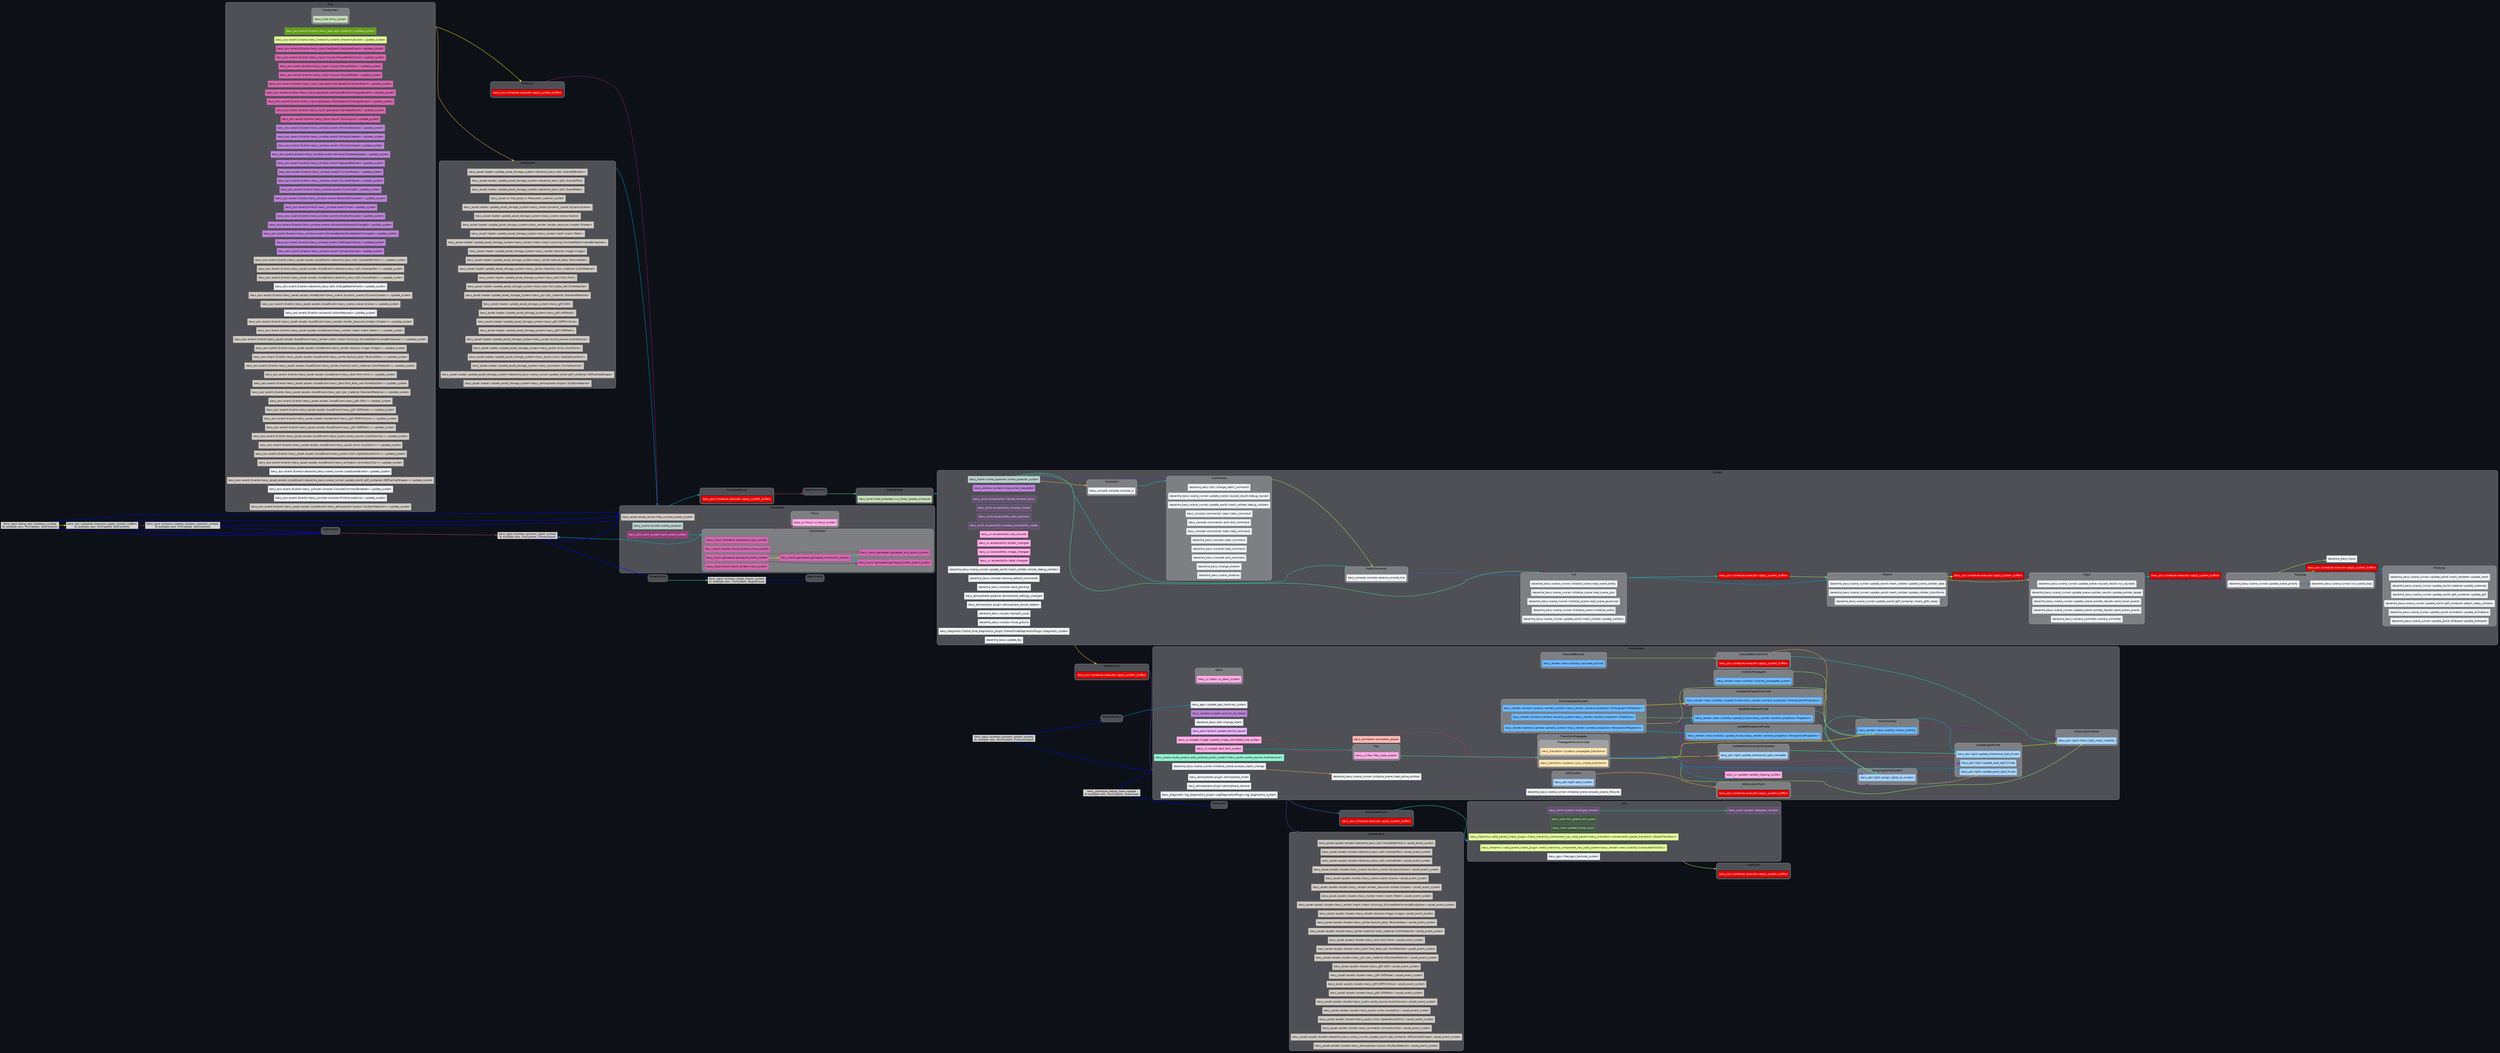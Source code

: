 digraph "" {
	"compound"="true";
	"splines"="spline";
	"rankdir"="LR";
	"bgcolor"="#0d1117";
	"fontname"="Helvetica";
	"nodesep"="0.15";
	edge ["penwidth"="2"];
	node ["shape"="box", "style"="filled"];
	subgraph "clusternode_Set(0)" {
		"style"="rounded,filled";
		"label"="Update";
		"tooltip"="Update";
		"fillcolor"="#ffffff44";
		"color"="#ffffff50";
		"penwidth"="2";
		"set_marker_node_Set(0)" ["style"="invis", "label"="", "height"="0", "shape"="point"]
		subgraph "clusternode_Set(73)" {
			"style"="rounded,filled";
			"label"="Commands";
			"tooltip"="Commands";
			"fillcolor"="#ffffff44";
			"color"="#ffffff50";
			"penwidth"="2";
			"set_marker_node_Set(73)" ["style"="invis", "label"="", "height"="0", "shape"="point"]
			"node_System(58)" ["label"="decentra_bevy::ipfs::change_realm_command", "tooltip"="decentra_bevy::ipfs::change_realm_command", "fillcolor"="#eff1f3", "fontname"="Helvetica", "fontcolor"="#15191d", "color"="#b4bec7", "penwidth"="1"]
			"node_System(176)" ["label"="decentra_bevy::scene_runner::update_scene::raycast_result::debug_raycast", "tooltip"="decentra_bevy::scene_runner::update_scene::raycast_result::debug_raycast", "fillcolor"="#eff1f3", "fontname"="Helvetica", "fontcolor"="#15191d", "color"="#b4bec7", "penwidth"="1"]
			"node_System(185)" ["label"="decentra_bevy::scene_runner::update_world::mesh_collider::debug_colliders", "tooltip"="decentra_bevy::scene_runner::update_world::mesh_collider::debug_colliders", "fillcolor"="#eff1f3", "fontname"="Helvetica", "fontcolor"="#15191d", "color"="#b4bec7", "penwidth"="1"]
			"node_System(198)" ["label"="bevy_console::commands::clear::clear_command", "tooltip"="bevy_console::commands::clear::clear_command", "fillcolor"="#eff1f3", "fontname"="Helvetica", "fontcolor"="#15191d", "color"="#b4bec7", "penwidth"="1"]
			"node_System(199)" ["label"="bevy_console::commands::exit::exit_command", "tooltip"="bevy_console::commands::exit::exit_command", "fillcolor"="#eff1f3", "fontname"="Helvetica", "fontcolor"="#15191d", "color"="#b4bec7", "penwidth"="1"]
			"node_System(200)" ["label"="bevy_console::commands::help::help_command", "tooltip"="bevy_console::commands::help::help_command", "fillcolor"="#eff1f3", "fontname"="Helvetica", "fontcolor"="#15191d", "color"="#b4bec7", "penwidth"="1"]
			"node_System(212)" ["label"="decentra_bevy::console::clear_command", "tooltip"="decentra_bevy::console::clear_command", "fillcolor"="#eff1f3", "fontname"="Helvetica", "fontcolor"="#15191d", "color"="#b4bec7", "penwidth"="1"]
			"node_System(213)" ["label"="decentra_bevy::console::help_command", "tooltip"="decentra_bevy::console::help_command", "fillcolor"="#eff1f3", "fontname"="Helvetica", "fontcolor"="#15191d", "color"="#b4bec7", "penwidth"="1"]
			"node_System(214)" ["label"="decentra_bevy::console::exit_command", "tooltip"="decentra_bevy::console::exit_command", "fillcolor"="#eff1f3", "fontname"="Helvetica", "fontcolor"="#15191d", "color"="#b4bec7", "penwidth"="1"]
			"node_System(229)" ["label"="decentra_bevy::change_location", "tooltip"="decentra_bevy::change_location", "fillcolor"="#eff1f3", "fontname"="Helvetica", "fontcolor"="#15191d", "color"="#b4bec7", "penwidth"="1"]
			"node_System(230)" ["label"="decentra_bevy::scene_distance", "tooltip"="decentra_bevy::scene_distance", "fillcolor"="#eff1f3", "fontname"="Helvetica", "fontcolor"="#15191d", "color"="#b4bec7", "penwidth"="1"]
		}
		
		subgraph "clusternode_Set(193)" {
			"style"="rounded,filled";
			"label"="Init";
			"tooltip"="Init";
			"fillcolor"="#ffffff44";
			"color"="#ffffff50";
			"penwidth"="2";
			"set_marker_node_Set(193)" ["style"="invis", "label"="", "height"="0", "shape"="point"]
			"node_System(166)" ["label"="decentra_bevy::scene_runner::initialize_scene::load_scene_entity", "tooltip"="decentra_bevy::scene_runner::initialize_scene::load_scene_entity", "fillcolor"="#eff1f3", "fontname"="Helvetica", "fontcolor"="#15191d", "color"="#b4bec7", "penwidth"="1"]
			"node_System(167)" ["label"="decentra_bevy::scene_runner::initialize_scene::load_scene_json", "tooltip"="decentra_bevy::scene_runner::initialize_scene::load_scene_json", "fillcolor"="#eff1f3", "fontname"="Helvetica", "fontcolor"="#15191d", "color"="#b4bec7", "penwidth"="1"]
			"node_System(168)" ["label"="decentra_bevy::scene_runner::initialize_scene::load_scene_javascript", "tooltip"="decentra_bevy::scene_runner::initialize_scene::load_scene_javascript", "fillcolor"="#eff1f3", "fontname"="Helvetica", "fontcolor"="#15191d", "color"="#b4bec7", "penwidth"="1"]
			"node_System(169)" ["label"="decentra_bevy::scene_runner::initialize_scene::initialize_scene", "tooltip"="decentra_bevy::scene_runner::initialize_scene::initialize_scene", "fillcolor"="#eff1f3", "fontname"="Helvetica", "fontcolor"="#15191d", "color"="#b4bec7", "penwidth"="1"]
			"node_System(182)" ["label"="decentra_bevy::scene_runner::update_world::mesh_collider::update_colliders", "tooltip"="decentra_bevy::scene_runner::update_world::mesh_collider::update_colliders", "fillcolor"="#eff1f3", "fontname"="Helvetica", "fontcolor"="#15191d", "color"="#b4bec7", "penwidth"="1"]
		}
		
		subgraph "clusternode_Set(194)" {
			"style"="rounded,filled";
			"label"="PostInit";
			"tooltip"="PostInit";
			"fillcolor"="#ffffff44";
			"color"="#ffffff50";
			"penwidth"="2";
			"set_marker_node_Set(194)" ["style"="invis", "label"="", "height"="0", "shape"="point"]
			"node_System(183)" ["label"="decentra_bevy::scene_runner::update_world::mesh_collider::update_scene_collider_data", "tooltip"="decentra_bevy::scene_runner::update_world::mesh_collider::update_scene_collider_data", "fillcolor"="#eff1f3", "fontname"="Helvetica", "fontcolor"="#15191d", "color"="#b4bec7", "penwidth"="1"]
			"node_System(184)" ["label"="decentra_bevy::scene_runner::update_world::mesh_collider::update_collider_transforms", "tooltip"="decentra_bevy::scene_runner::update_world::mesh_collider::update_collider_transforms", "fillcolor"="#eff1f3", "fontname"="Helvetica", "fontcolor"="#15191d", "color"="#b4bec7", "penwidth"="1"]
			"node_System(192)" ["label"="decentra_bevy::scene_runner::update_world::gltf_container::check_gltfs_ready", "tooltip"="decentra_bevy::scene_runner::update_world::gltf_container::check_gltfs_ready", "fillcolor"="#eff1f3", "fontname"="Helvetica", "fontcolor"="#15191d", "color"="#b4bec7", "penwidth"="1"]
		}
		
		subgraph "clusternode_Set(195)" {
			"style"="rounded,filled";
			"label"="Input";
			"tooltip"="Input";
			"fillcolor"="#ffffff44";
			"color"="#ffffff50";
			"penwidth"="2";
			"set_marker_node_Set(195)" ["style"="invis", "label"="", "height"="0", "shape"="point"]
			"node_System(175)" ["label"="decentra_bevy::scene_runner::update_scene::raycast_result::run_raycasts", "tooltip"="decentra_bevy::scene_runner::update_scene::raycast_result::run_raycasts", "fillcolor"="#eff1f3", "fontname"="Helvetica", "fontcolor"="#15191d", "color"="#b4bec7", "penwidth"="1"]
			"node_System(177)" ["label"="decentra_bevy::scene_runner::update_scene::pointer_results::update_pointer_target", "tooltip"="decentra_bevy::scene_runner::update_scene::pointer_results::update_pointer_target", "fillcolor"="#eff1f3", "fontname"="Helvetica", "fontcolor"="#15191d", "color"="#b4bec7", "penwidth"="1"]
			"node_System(178)" ["label"="decentra_bevy::scene_runner::update_scene::pointer_results::send_hover_events", "tooltip"="decentra_bevy::scene_runner::update_scene::pointer_results::send_hover_events", "fillcolor"="#eff1f3", "fontname"="Helvetica", "fontcolor"="#15191d", "color"="#b4bec7", "penwidth"="1"]
			"node_System(179)" ["label"="decentra_bevy::scene_runner::update_scene::pointer_results::send_action_events", "tooltip"="decentra_bevy::scene_runner::update_scene::pointer_results::send_action_events", "fillcolor"="#eff1f3", "fontname"="Helvetica", "fontcolor"="#15191d", "color"="#b4bec7", "penwidth"="1"]
			"node_System(195)" ["label"="decentra_bevy::camera_controller::camera_controller", "tooltip"="decentra_bevy::camera_controller::camera_controller", "fillcolor"="#eff1f3", "fontname"="Helvetica", "fontcolor"="#15191d", "color"="#b4bec7", "penwidth"="1"]
		}
		
		subgraph "clusternode_Set(196)" {
			"style"="rounded,filled";
			"label"="RunLoop";
			"tooltip"="RunLoop";
			"fillcolor"="#ffffff44";
			"color"="#ffffff50";
			"penwidth"="2";
			"set_marker_node_Set(196)" ["style"="invis", "label"="", "height"="0", "shape"="point"]
			"node_System(173)" ["label"="decentra_bevy::scene_runner::update_scene_priority", "tooltip"="decentra_bevy::scene_runner::update_scene_priority", "fillcolor"="#eff1f3", "fontname"="Helvetica", "fontcolor"="#15191d", "color"="#b4bec7", "penwidth"="1"]
			"node_System(174)" ["label"="decentra_bevy::scene_runner::run_scene_loop", "tooltip"="decentra_bevy::scene_runner::run_scene_loop", "fillcolor"="#eff1f3", "fontname"="Helvetica", "fontcolor"="#15191d", "color"="#b4bec7", "penwidth"="1"]
		}
		
		subgraph "clusternode_Set(197)" {
			"style"="rounded,filled";
			"label"="PostLoop";
			"tooltip"="PostLoop";
			"fillcolor"="#ffffff44";
			"color"="#ffffff50";
			"penwidth"="2";
			"set_marker_node_Set(197)" ["style"="invis", "label"="", "height"="0", "shape"="point"]
			"node_System(180)" ["label"="decentra_bevy::scene_runner::update_world::mesh_renderer::update_mesh", "tooltip"="decentra_bevy::scene_runner::update_world::mesh_renderer::update_mesh", "fillcolor"="#eff1f3", "fontname"="Helvetica", "fontcolor"="#15191d", "color"="#b4bec7", "penwidth"="1"]
			"node_System(181)" ["label"="decentra_bevy::scene_runner::update_world::material::update_materials", "tooltip"="decentra_bevy::scene_runner::update_world::material::update_materials", "fillcolor"="#eff1f3", "fontname"="Helvetica", "fontcolor"="#15191d", "color"="#b4bec7", "penwidth"="1"]
			"node_System(187)" ["label"="decentra_bevy::scene_runner::update_world::gltf_container::update_gltf", "tooltip"="decentra_bevy::scene_runner::update_world::gltf_container::update_gltf", "fillcolor"="#eff1f3", "fontname"="Helvetica", "fontcolor"="#15191d", "color"="#b4bec7", "penwidth"="1"]
			"node_System(188)" ["label"="decentra_bevy::scene_runner::update_world::gltf_container::attach_ready_colliders", "tooltip"="decentra_bevy::scene_runner::update_world::gltf_container::attach_ready_colliders", "fillcolor"="#eff1f3", "fontname"="Helvetica", "fontcolor"="#15191d", "color"="#b4bec7", "penwidth"="1"]
			"node_System(193)" ["label"="decentra_bevy::scene_runner::update_world::animation::update_animations", "tooltip"="decentra_bevy::scene_runner::update_world::animation::update_animations", "fillcolor"="#eff1f3", "fontname"="Helvetica", "fontcolor"="#15191d", "color"="#b4bec7", "penwidth"="1"]
			"node_System(194)" ["label"="decentra_bevy::scene_runner::update_world::billboard::update_billboards", "tooltip"="decentra_bevy::scene_runner::update_world::billboard::update_billboards", "fillcolor"="#eff1f3", "fontname"="Helvetica", "fontcolor"="#15191d", "color"="#b4bec7", "penwidth"="1"]
		}
		
		subgraph "clusternode_Set(234)" {
			"style"="rounded,filled";
			"label"="ConsoleUI";
			"tooltip"="ConsoleUI";
			"fillcolor"="#ffffff44";
			"color"="#ffffff50";
			"penwidth"="2";
			"set_marker_node_Set(234)" ["style"="invis", "label"="", "height"="0", "shape"="point"]
			"node_System(201)" ["label"="bevy_console::console::console_ui", "tooltip"="bevy_console::console::console_ui", "fillcolor"="#eff1f3", "fontname"="Helvetica", "fontcolor"="#15191d", "color"="#b4bec7", "penwidth"="1"]
		}
		
		subgraph "clusternode_Set(236)" {
			"style"="rounded,filled";
			"label"="PostCommands";
			"tooltip"="PostCommands";
			"fillcolor"="#ffffff44";
			"color"="#ffffff50";
			"penwidth"="2";
			"set_marker_node_Set(236)" ["style"="invis", "label"="", "height"="0", "shape"="point"]
			"node_System(202)" ["label"="bevy_console::console::receive_console_line", "tooltip"="bevy_console::console::receive_console_line", "fillcolor"="#eff1f3", "fontname"="Helvetica", "fontcolor"="#15191d", "color"="#b4bec7", "penwidth"="1"]
		}
		
		"node_System(46)" ["label"="bevy_window::system::close_when_requested", "tooltip"="bevy_window::system::close_when_requested", "fillcolor"="#bb85d4", "fontname"="Helvetica", "fontcolor"="#1d0d25", "color"="#8e3fb3", "penwidth"="1"]
		"node_System(67)" ["label"="bevy_scene::scene_spawner::scene_spawner_system", "tooltip"="bevy_scene::scene_spawner::scene_spawner_system", "fillcolor"="#bacfcb", "fontname"="Helvetica", "fontcolor"="#141e1c", "color"="#7da59d", "penwidth"="1"]
		"node_System(72)" ["label"="bevy_winit::accessibility::handle_window_focus", "tooltip"="bevy_winit::accessibility::handle_window_focus", "fillcolor"="#664f72", "fontname"="Helvetica", "fontcolor"="#e6e0ea", "color"="#9980a6", "penwidth"="1"]
		"node_System(73)" ["label"="bevy_winit::accessibility::window_closed", "tooltip"="bevy_winit::accessibility::window_closed", "fillcolor"="#664f72", "fontname"="Helvetica", "fontcolor"="#e6e0ea", "color"="#9980a6", "penwidth"="1"]
		"node_System(74)" ["label"="bevy_winit::accessibility::poll_receivers", "tooltip"="bevy_winit::accessibility::poll_receivers", "fillcolor"="#664f72", "fontname"="Helvetica", "fontcolor"="#e6e0ea", "color"="#9980a6", "penwidth"="1"]
		"node_System(75)" ["label"="bevy_winit::accessibility::update_accessibility_nodes", "tooltip"="bevy_winit::accessibility::update_accessibility_nodes", "fillcolor"="#664f72", "fontname"="Helvetica", "fontcolor"="#e6e0ea", "color"="#9980a6", "penwidth"="1"]
		"node_System(114)" ["label"="bevy_ui::accessibility::calc_bounds", "tooltip"="bevy_ui::accessibility::calc_bounds", "fillcolor"="#ffb1e5", "fontname"="Helvetica", "fontcolor"="#320021", "color"="#ff4bc2", "penwidth"="1"]
		"node_System(115)" ["label"="bevy_ui::accessibility::button_changed", "tooltip"="bevy_ui::accessibility::button_changed", "fillcolor"="#ffb1e5", "fontname"="Helvetica", "fontcolor"="#320021", "color"="#ff4bc2", "penwidth"="1"]
		"node_System(116)" ["label"="bevy_ui::accessibility::image_changed", "tooltip"="bevy_ui::accessibility::image_changed", "fillcolor"="#ffb1e5", "fontname"="Helvetica", "fontcolor"="#320021", "color"="#ff4bc2", "penwidth"="1"]
		"node_System(117)" ["label"="bevy_ui::accessibility::label_changed", "tooltip"="bevy_ui::accessibility::label_changed", "fillcolor"="#ffb1e5", "fontname"="Helvetica", "fontcolor"="#320021", "color"="#ff4bc2", "penwidth"="1"]
		"node_System(162)" ["label"="bevy_ecs::schedule::executor::apply_system_buffers", "tooltip"="bevy_ecs::schedule::executor::apply_system_buffers", "fillcolor"="#e70000", "fontname"="Helvetica", "fontcolor"="#ffffff", "color"="#5a0000", "penwidth"="2"]
		"node_System(163)" ["label"="bevy_ecs::schedule::executor::apply_system_buffers", "tooltip"="bevy_ecs::schedule::executor::apply_system_buffers", "fillcolor"="#e70000", "fontname"="Helvetica", "fontcolor"="#ffffff", "color"="#5a0000", "penwidth"="2"]
		"node_System(164)" ["label"="bevy_ecs::schedule::executor::apply_system_buffers", "tooltip"="bevy_ecs::schedule::executor::apply_system_buffers", "fillcolor"="#e70000", "fontname"="Helvetica", "fontcolor"="#ffffff", "color"="#5a0000", "penwidth"="2"]
		"node_System(165)" ["label"="bevy_ecs::schedule::executor::apply_system_buffers", "tooltip"="bevy_ecs::schedule::executor::apply_system_buffers", "fillcolor"="#e70000", "fontname"="Helvetica", "fontcolor"="#ffffff", "color"="#5a0000", "penwidth"="2"]
		"node_System(186)" ["label"="decentra_bevy::scene_runner::update_world::mesh_collider::render_debug_colliders", "tooltip"="decentra_bevy::scene_runner::update_world::mesh_collider::render_debug_colliders", "fillcolor"="#eff1f3", "fontname"="Helvetica", "fontcolor"="#15191d", "color"="#b4bec7", "penwidth"="1"]
		"node_System(211)" ["label"="decentra_bevy::console::remove_default_commands", "tooltip"="decentra_bevy::console::remove_default_commands", "fillcolor"="#eff1f3", "fontname"="Helvetica", "fontcolor"="#15191d", "color"="#b4bec7", "penwidth"="1"]
		"node_System(215)" ["label"="decentra_bevy::console::send_pending", "tooltip"="decentra_bevy::console::send_pending", "fillcolor"="#eff1f3", "fontname"="Helvetica", "fontcolor"="#15191d", "color"="#b4bec7", "penwidth"="1"]
		"node_System(219)" ["label"="bevy_atmosphere::pipeline::atmosphere_settings_changed", "tooltip"="bevy_atmosphere::pipeline::atmosphere_settings_changed", "fillcolor"="#eff1f3", "fontname"="Helvetica", "fontcolor"="#15191d", "color"="#b4bec7", "penwidth"="1"]
		"node_System(222)" ["label"="bevy_atmosphere::plugin::atmosphere_cancel_rotation", "tooltip"="bevy_atmosphere::plugin::atmosphere_cancel_rotation", "fillcolor"="#eff1f3", "fontname"="Helvetica", "fontcolor"="#15191d", "color"="#b4bec7", "penwidth"="1"]
		"node_System(223)" ["label"="decentra_bevy::visuals::daylight_cycle", "tooltip"="decentra_bevy::visuals::daylight_cycle", "fillcolor"="#eff1f3", "fontname"="Helvetica", "fontcolor"="#15191d", "color"="#b4bec7", "penwidth"="1"]
		"node_System(224)" ["label"="decentra_bevy::visuals::move_ground", "tooltip"="decentra_bevy::visuals::move_ground", "fillcolor"="#eff1f3", "fontname"="Helvetica", "fontcolor"="#15191d", "color"="#b4bec7", "penwidth"="1"]
		"node_System(225)" ["label"="bevy_diagnostic::frame_time_diagnostics_plugin::FrameTimeDiagnosticsPlugin::diagnostic_system", "tooltip"="bevy_diagnostic::frame_time_diagnostics_plugin::FrameTimeDiagnosticsPlugin::diagnostic_system", "fillcolor"="#eff1f3", "fontname"="Helvetica", "fontcolor"="#15191d", "color"="#b4bec7", "penwidth"="1"]
		"node_System(227)" ["label"="decentra_bevy::update_fps", "tooltip"="decentra_bevy::update_fps", "fillcolor"="#eff1f3", "fontname"="Helvetica", "fontcolor"="#15191d", "color"="#b4bec7", "penwidth"="1"]
		"node_System(228)" ["label"="decentra_bevy::input", "tooltip"="decentra_bevy::input", "fillcolor"="#eff1f3", "fontname"="Helvetica", "fontcolor"="#15191d", "color"="#b4bec7", "penwidth"="1"]
	}
	
	subgraph "clusternode_Set(2)" {
		"style"="rounded,filled";
		"label"="FirstFlush";
		"tooltip"="FirstFlush";
		"fillcolor"="#ffffff44";
		"color"="#ffffff50";
		"penwidth"="2";
		"set_marker_node_Set(2)" ["style"="invis", "label"="", "height"="0", "shape"="point"]
		"node_System(0)" ["label"="bevy_ecs::schedule::executor::apply_system_buffers", "tooltip"="bevy_ecs::schedule::executor::apply_system_buffers", "fillcolor"="#e70000", "fontname"="Helvetica", "fontcolor"="#ffffff", "color"="#5a0000", "penwidth"="2"]
	}
	
	subgraph "clusternode_Set(3)" {
		"style"="rounded,filled";
		"label"="PreUpdateFlush";
		"tooltip"="PreUpdateFlush";
		"fillcolor"="#ffffff44";
		"color"="#ffffff50";
		"penwidth"="2";
		"set_marker_node_Set(3)" ["style"="invis", "label"="", "height"="0", "shape"="point"]
		"node_System(1)" ["label"="bevy_ecs::schedule::executor::apply_system_buffers", "tooltip"="bevy_ecs::schedule::executor::apply_system_buffers", "fillcolor"="#e70000", "fontname"="Helvetica", "fontcolor"="#ffffff", "color"="#5a0000", "penwidth"="2"]
	}
	
	subgraph "clusternode_Set(4)" {
		"style"="rounded,filled";
		"label"="UpdateFlush";
		"tooltip"="UpdateFlush";
		"fillcolor"="#ffffff44";
		"color"="#ffffff50";
		"penwidth"="2";
		"set_marker_node_Set(4)" ["style"="invis", "label"="", "height"="0", "shape"="point"]
		"node_System(2)" ["label"="bevy_ecs::schedule::executor::apply_system_buffers", "tooltip"="bevy_ecs::schedule::executor::apply_system_buffers", "fillcolor"="#e70000", "fontname"="Helvetica", "fontcolor"="#ffffff", "color"="#5a0000", "penwidth"="2"]
	}
	
	subgraph "clusternode_Set(5)" {
		"style"="rounded,filled";
		"label"="PostUpdateFlush";
		"tooltip"="PostUpdateFlush";
		"fillcolor"="#ffffff44";
		"color"="#ffffff50";
		"penwidth"="2";
		"set_marker_node_Set(5)" ["style"="invis", "label"="", "height"="0", "shape"="point"]
		"node_System(3)" ["label"="bevy_ecs::schedule::executor::apply_system_buffers", "tooltip"="bevy_ecs::schedule::executor::apply_system_buffers", "fillcolor"="#e70000", "fontname"="Helvetica", "fontcolor"="#ffffff", "color"="#5a0000", "penwidth"="2"]
	}
	
	subgraph "clusternode_Set(6)" {
		"style"="rounded,filled";
		"label"="LastFlush";
		"tooltip"="LastFlush";
		"fillcolor"="#ffffff44";
		"color"="#ffffff50";
		"penwidth"="2";
		"set_marker_node_Set(6)" ["style"="invis", "label"="", "height"="0", "shape"="point"]
		"node_System(4)" ["label"="bevy_ecs::schedule::executor::apply_system_buffers", "tooltip"="bevy_ecs::schedule::executor::apply_system_buffers", "fillcolor"="#e70000", "fontname"="Helvetica", "fontcolor"="#ffffff", "color"="#5a0000", "penwidth"="2"]
	}
	
	subgraph "clusternode_Set(7)" {
		"style"="rounded,filled";
		"label"="First";
		"tooltip"="First";
		"fillcolor"="#ffffff44";
		"color"="#ffffff50";
		"penwidth"="2";
		"set_marker_node_Set(7)" ["style"="invis", "label"="", "height"="0", "shape"="point"]
		subgraph "clusternode_Set(16)" {
			"style"="rounded,filled";
			"label"="TimeSystem";
			"tooltip"="TimeSystem";
			"fillcolor"="#ffffff44";
			"color"="#ffffff50";
			"penwidth"="2";
			"set_marker_node_Set(16)" ["style"="invis", "label"="", "height"="0", "shape"="point"]
			"node_System(8)" ["label"="bevy_time::time_system", "tooltip"="bevy_time::time_system", "fillcolor"="#c7ddbd", "fontname"="Helvetica", "fontcolor"="#162111", "color"="#8dba79", "penwidth"="1"]
		}
		
		"node_System(5)" ["label"="bevy_ecs::event::Events<bevy_app::app::AppExit>::update_system", "tooltip"="bevy_ecs::event::Events<bevy_app::app::AppExit>::update_system", "fillcolor"="#639d18", "fontname"="Helvetica", "fontcolor"="#e7f8d2", "color"="#98e03a", "penwidth"="1"]
		"node_System(13)" ["label"="bevy_ecs::event::Events<bevy_hierarchy::events::HierarchyEvent>::update_system", "tooltip"="bevy_ecs::event::Events<bevy_hierarchy::events::HierarchyEvent>::update_system", "fillcolor"="#e4fba3", "fontname"="Helvetica", "fontcolor"="#243002", "color"="#c7f641", "penwidth"="1"]
		"node_System(14)" ["label"="bevy_ecs::event::Events<bevy_input::keyboard::KeyboardInput>::update_system", "tooltip"="bevy_ecs::event::Events<bevy_input::keyboard::KeyboardInput>::update_system", "fillcolor"="#d36aaf", "fontname"="Helvetica", "fontcolor"="#270b1d", "color"="#a5317d", "penwidth"="1"]
		"node_System(16)" ["label"="bevy_ecs::event::Events<bevy_input::mouse::MouseButtonInput>::update_system", "tooltip"="bevy_ecs::event::Events<bevy_input::mouse::MouseButtonInput>::update_system", "fillcolor"="#d36aaf", "fontname"="Helvetica", "fontcolor"="#270b1d", "color"="#a5317d", "penwidth"="1"]
		"node_System(17)" ["label"="bevy_ecs::event::Events<bevy_input::mouse::MouseMotion>::update_system", "tooltip"="bevy_ecs::event::Events<bevy_input::mouse::MouseMotion>::update_system", "fillcolor"="#d36aaf", "fontname"="Helvetica", "fontcolor"="#270b1d", "color"="#a5317d", "penwidth"="1"]
		"node_System(18)" ["label"="bevy_ecs::event::Events<bevy_input::mouse::MouseWheel>::update_system", "tooltip"="bevy_ecs::event::Events<bevy_input::mouse::MouseWheel>::update_system", "fillcolor"="#d36aaf", "fontname"="Helvetica", "fontcolor"="#270b1d", "color"="#a5317d", "penwidth"="1"]
		"node_System(20)" ["label"="bevy_ecs::event::Events<bevy_input::gamepad::GamepadConnectionEvent>::update_system", "tooltip"="bevy_ecs::event::Events<bevy_input::gamepad::GamepadConnectionEvent>::update_system", "fillcolor"="#d36aaf", "fontname"="Helvetica", "fontcolor"="#270b1d", "color"="#a5317d", "penwidth"="1"]
		"node_System(21)" ["label"="bevy_ecs::event::Events<bevy_input::gamepad::GamepadButtonChangedEvent>::update_system", "tooltip"="bevy_ecs::event::Events<bevy_input::gamepad::GamepadButtonChangedEvent>::update_system", "fillcolor"="#d36aaf", "fontname"="Helvetica", "fontcolor"="#270b1d", "color"="#a5317d", "penwidth"="1"]
		"node_System(22)" ["label"="bevy_ecs::event::Events<bevy_input::gamepad::GamepadAxisChangedEvent>::update_system", "tooltip"="bevy_ecs::event::Events<bevy_input::gamepad::GamepadAxisChangedEvent>::update_system", "fillcolor"="#d36aaf", "fontname"="Helvetica", "fontcolor"="#270b1d", "color"="#a5317d", "penwidth"="1"]
		"node_System(23)" ["label"="bevy_ecs::event::Events<bevy_input::gamepad::GamepadEvent>::update_system", "tooltip"="bevy_ecs::event::Events<bevy_input::gamepad::GamepadEvent>::update_system", "fillcolor"="#d36aaf", "fontname"="Helvetica", "fontcolor"="#270b1d", "color"="#a5317d", "penwidth"="1"]
		"node_System(28)" ["label"="bevy_ecs::event::Events<bevy_input::touch::TouchInput>::update_system", "tooltip"="bevy_ecs::event::Events<bevy_input::touch::TouchInput>::update_system", "fillcolor"="#d36aaf", "fontname"="Helvetica", "fontcolor"="#270b1d", "color"="#a5317d", "penwidth"="1"]
		"node_System(30)" ["label"="bevy_ecs::event::Events<bevy_window::event::WindowResized>::update_system", "tooltip"="bevy_ecs::event::Events<bevy_window::event::WindowResized>::update_system", "fillcolor"="#bb85d4", "fontname"="Helvetica", "fontcolor"="#1d0d25", "color"="#8e3fb3", "penwidth"="1"]
		"node_System(31)" ["label"="bevy_ecs::event::Events<bevy_window::event::WindowCreated>::update_system", "tooltip"="bevy_ecs::event::Events<bevy_window::event::WindowCreated>::update_system", "fillcolor"="#bb85d4", "fontname"="Helvetica", "fontcolor"="#1d0d25", "color"="#8e3fb3", "penwidth"="1"]
		"node_System(32)" ["label"="bevy_ecs::event::Events<bevy_window::event::WindowClosed>::update_system", "tooltip"="bevy_ecs::event::Events<bevy_window::event::WindowClosed>::update_system", "fillcolor"="#bb85d4", "fontname"="Helvetica", "fontcolor"="#1d0d25", "color"="#8e3fb3", "penwidth"="1"]
		"node_System(33)" ["label"="bevy_ecs::event::Events<bevy_window::event::WindowCloseRequested>::update_system", "tooltip"="bevy_ecs::event::Events<bevy_window::event::WindowCloseRequested>::update_system", "fillcolor"="#bb85d4", "fontname"="Helvetica", "fontcolor"="#1d0d25", "color"="#8e3fb3", "penwidth"="1"]
		"node_System(34)" ["label"="bevy_ecs::event::Events<bevy_window::event::RequestRedraw>::update_system", "tooltip"="bevy_ecs::event::Events<bevy_window::event::RequestRedraw>::update_system", "fillcolor"="#bb85d4", "fontname"="Helvetica", "fontcolor"="#1d0d25", "color"="#8e3fb3", "penwidth"="1"]
		"node_System(35)" ["label"="bevy_ecs::event::Events<bevy_window::event::CursorMoved>::update_system", "tooltip"="bevy_ecs::event::Events<bevy_window::event::CursorMoved>::update_system", "fillcolor"="#bb85d4", "fontname"="Helvetica", "fontcolor"="#1d0d25", "color"="#8e3fb3", "penwidth"="1"]
		"node_System(36)" ["label"="bevy_ecs::event::Events<bevy_window::event::CursorEntered>::update_system", "tooltip"="bevy_ecs::event::Events<bevy_window::event::CursorEntered>::update_system", "fillcolor"="#bb85d4", "fontname"="Helvetica", "fontcolor"="#1d0d25", "color"="#8e3fb3", "penwidth"="1"]
		"node_System(37)" ["label"="bevy_ecs::event::Events<bevy_window::event::CursorLeft>::update_system", "tooltip"="bevy_ecs::event::Events<bevy_window::event::CursorLeft>::update_system", "fillcolor"="#bb85d4", "fontname"="Helvetica", "fontcolor"="#1d0d25", "color"="#8e3fb3", "penwidth"="1"]
		"node_System(38)" ["label"="bevy_ecs::event::Events<bevy_window::event::ReceivedCharacter>::update_system", "tooltip"="bevy_ecs::event::Events<bevy_window::event::ReceivedCharacter>::update_system", "fillcolor"="#bb85d4", "fontname"="Helvetica", "fontcolor"="#1d0d25", "color"="#8e3fb3", "penwidth"="1"]
		"node_System(39)" ["label"="bevy_ecs::event::Events<bevy_window::event::Ime>::update_system", "tooltip"="bevy_ecs::event::Events<bevy_window::event::Ime>::update_system", "fillcolor"="#bb85d4", "fontname"="Helvetica", "fontcolor"="#1d0d25", "color"="#8e3fb3", "penwidth"="1"]
		"node_System(40)" ["label"="bevy_ecs::event::Events<bevy_window::event::WindowFocused>::update_system", "tooltip"="bevy_ecs::event::Events<bevy_window::event::WindowFocused>::update_system", "fillcolor"="#bb85d4", "fontname"="Helvetica", "fontcolor"="#1d0d25", "color"="#8e3fb3", "penwidth"="1"]
		"node_System(41)" ["label"="bevy_ecs::event::Events<bevy_window::event::WindowScaleFactorChanged>::update_system", "tooltip"="bevy_ecs::event::Events<bevy_window::event::WindowScaleFactorChanged>::update_system", "fillcolor"="#bb85d4", "fontname"="Helvetica", "fontcolor"="#1d0d25", "color"="#8e3fb3", "penwidth"="1"]
		"node_System(42)" ["label"="bevy_ecs::event::Events<bevy_window::event::WindowBackendScaleFactorChanged>::update_system", "tooltip"="bevy_ecs::event::Events<bevy_window::event::WindowBackendScaleFactorChanged>::update_system", "fillcolor"="#bb85d4", "fontname"="Helvetica", "fontcolor"="#1d0d25", "color"="#8e3fb3", "penwidth"="1"]
		"node_System(43)" ["label"="bevy_ecs::event::Events<bevy_window::event::FileDragAndDrop>::update_system", "tooltip"="bevy_ecs::event::Events<bevy_window::event::FileDragAndDrop>::update_system", "fillcolor"="#bb85d4", "fontname"="Helvetica", "fontcolor"="#1d0d25", "color"="#8e3fb3", "penwidth"="1"]
		"node_System(44)" ["label"="bevy_ecs::event::Events<bevy_window::event::WindowMoved>::update_system", "tooltip"="bevy_ecs::event::Events<bevy_window::event::WindowMoved>::update_system", "fillcolor"="#bb85d4", "fontname"="Helvetica", "fontcolor"="#1d0d25", "color"="#8e3fb3", "penwidth"="1"]
		"node_System(49)" ["label"="bevy_ecs::event::Events<bevy_asset::assets::AssetEvent<decentra_bevy::ipfs::SceneDefinition>>::update_system", "tooltip"="bevy_ecs::event::Events<bevy_asset::assets::AssetEvent<decentra_bevy::ipfs::SceneDefinition>>::update_system", "fillcolor"="#d1cbc5", "fontname"="Helvetica", "fontcolor"="#1c1916", "color"="#a3978c", "penwidth"="1"]
		"node_System(52)" ["label"="bevy_ecs::event::Events<bevy_asset::assets::AssetEvent<decentra_bevy::ipfs::SceneJsFile>>::update_system", "tooltip"="bevy_ecs::event::Events<bevy_asset::assets::AssetEvent<decentra_bevy::ipfs::SceneJsFile>>::update_system", "fillcolor"="#d1cbc5", "fontname"="Helvetica", "fontcolor"="#1c1916", "color"="#a3978c", "penwidth"="1"]
		"node_System(55)" ["label"="bevy_ecs::event::Events<bevy_asset::assets::AssetEvent<decentra_bevy::ipfs::SceneMeta>>::update_system", "tooltip"="bevy_ecs::event::Events<bevy_asset::assets::AssetEvent<decentra_bevy::ipfs::SceneMeta>>::update_system", "fillcolor"="#d1cbc5", "fontname"="Helvetica", "fontcolor"="#1c1916", "color"="#a3978c", "penwidth"="1"]
		"node_System(56)" ["label"="bevy_ecs::event::Events<decentra_bevy::ipfs::ChangeRealmEvent>::update_system", "tooltip"="bevy_ecs::event::Events<decentra_bevy::ipfs::ChangeRealmEvent>::update_system", "fillcolor"="#eff1f3", "fontname"="Helvetica", "fontcolor"="#15191d", "color"="#b4bec7", "penwidth"="1"]
		"node_System(63)" ["label"="bevy_ecs::event::Events<bevy_asset::assets::AssetEvent<bevy_scene::dynamic_scene::DynamicScene>>::update_system", "tooltip"="bevy_ecs::event::Events<bevy_asset::assets::AssetEvent<bevy_scene::dynamic_scene::DynamicScene>>::update_system", "fillcolor"="#d1cbc5", "fontname"="Helvetica", "fontcolor"="#1c1916", "color"="#a3978c", "penwidth"="1"]
		"node_System(66)" ["label"="bevy_ecs::event::Events<bevy_asset::assets::AssetEvent<bevy_scene::scene::Scene>>::update_system", "tooltip"="bevy_ecs::event::Events<bevy_asset::assets::AssetEvent<bevy_scene::scene::Scene>>::update_system", "fillcolor"="#d1cbc5", "fontname"="Helvetica", "fontcolor"="#1c1916", "color"="#a3978c", "penwidth"="1"]
		"node_System(71)" ["label"="bevy_ecs::event::Events<accesskit::ActionRequest>::update_system", "tooltip"="bevy_ecs::event::Events<accesskit::ActionRequest>::update_system", "fillcolor"="#eff1f3", "fontname"="Helvetica", "fontcolor"="#15191d", "color"="#b4bec7", "penwidth"="1"]
		"node_System(78)" ["label"="bevy_ecs::event::Events<bevy_asset::assets::AssetEvent<bevy_render::render_resource::shader::Shader>>::update_system", "tooltip"="bevy_ecs::event::Events<bevy_asset::assets::AssetEvent<bevy_render::render_resource::shader::Shader>>::update_system", "fillcolor"="#d1cbc5", "fontname"="Helvetica", "fontcolor"="#1c1916", "color"="#a3978c", "penwidth"="1"]
		"node_System(92)" ["label"="bevy_ecs::event::Events<bevy_asset::assets::AssetEvent<bevy_render::mesh::mesh::Mesh>>::update_system", "tooltip"="bevy_ecs::event::Events<bevy_asset::assets::AssetEvent<bevy_render::mesh::mesh::Mesh>>::update_system", "fillcolor"="#d1cbc5", "fontname"="Helvetica", "fontcolor"="#1c1916", "color"="#a3978c", "penwidth"="1"]
		"node_System(95)" ["label"="bevy_ecs::event::Events<bevy_asset::assets::AssetEvent<bevy_render::mesh::mesh::skinning::SkinnedMeshInverseBindposes>>::update_system", "tooltip"="bevy_ecs::event::Events<bevy_asset::assets::AssetEvent<bevy_render::mesh::mesh::skinning::SkinnedMeshInverseBindposes>>::update_system", "fillcolor"="#d1cbc5", "fontname"="Helvetica", "fontcolor"="#1c1916", "color"="#a3978c", "penwidth"="1"]
		"node_System(98)" ["label"="bevy_ecs::event::Events<bevy_asset::assets::AssetEvent<bevy_render::texture::image::Image>>::update_system", "tooltip"="bevy_ecs::event::Events<bevy_asset::assets::AssetEvent<bevy_render::texture::image::Image>>::update_system", "fillcolor"="#d1cbc5", "fontname"="Helvetica", "fontcolor"="#1c1916", "color"="#a3978c", "penwidth"="1"]
		"node_System(101)" ["label"="bevy_ecs::event::Events<bevy_asset::assets::AssetEvent<bevy_sprite::texture_atlas::TextureAtlas>>::update_system", "tooltip"="bevy_ecs::event::Events<bevy_asset::assets::AssetEvent<bevy_sprite::texture_atlas::TextureAtlas>>::update_system", "fillcolor"="#d1cbc5", "fontname"="Helvetica", "fontcolor"="#1c1916", "color"="#a3978c", "penwidth"="1"]
		"node_System(104)" ["label"="bevy_ecs::event::Events<bevy_asset::assets::AssetEvent<bevy_sprite::mesh2d::color_material::ColorMaterial>>::update_system", "tooltip"="bevy_ecs::event::Events<bevy_asset::assets::AssetEvent<bevy_sprite::mesh2d::color_material::ColorMaterial>>::update_system", "fillcolor"="#d1cbc5", "fontname"="Helvetica", "fontcolor"="#1c1916", "color"="#a3978c", "penwidth"="1"]
		"node_System(107)" ["label"="bevy_ecs::event::Events<bevy_asset::assets::AssetEvent<bevy_text::font::Font>>::update_system", "tooltip"="bevy_ecs::event::Events<bevy_asset::assets::AssetEvent<bevy_text::font::Font>>::update_system", "fillcolor"="#d1cbc5", "fontname"="Helvetica", "fontcolor"="#1c1916", "color"="#a3978c", "penwidth"="1"]
		"node_System(110)" ["label"="bevy_ecs::event::Events<bevy_asset::assets::AssetEvent<bevy_text::font_atlas_set::FontAtlasSet>>::update_system", "tooltip"="bevy_ecs::event::Events<bevy_asset::assets::AssetEvent<bevy_text::font_atlas_set::FontAtlasSet>>::update_system", "fillcolor"="#d1cbc5", "fontname"="Helvetica", "fontcolor"="#1c1916", "color"="#a3978c", "penwidth"="1"]
		"node_System(124)" ["label"="bevy_ecs::event::Events<bevy_asset::assets::AssetEvent<bevy_pbr::pbr_material::StandardMaterial>>::update_system", "tooltip"="bevy_ecs::event::Events<bevy_asset::assets::AssetEvent<bevy_pbr::pbr_material::StandardMaterial>>::update_system", "fillcolor"="#d1cbc5", "fontname"="Helvetica", "fontcolor"="#1c1916", "color"="#a3978c", "penwidth"="1"]
		"node_System(135)" ["label"="bevy_ecs::event::Events<bevy_asset::assets::AssetEvent<bevy_gltf::Gltf>>::update_system", "tooltip"="bevy_ecs::event::Events<bevy_asset::assets::AssetEvent<bevy_gltf::Gltf>>::update_system", "fillcolor"="#d1cbc5", "fontname"="Helvetica", "fontcolor"="#1c1916", "color"="#a3978c", "penwidth"="1"]
		"node_System(138)" ["label"="bevy_ecs::event::Events<bevy_asset::assets::AssetEvent<bevy_gltf::GltfNode>>::update_system", "tooltip"="bevy_ecs::event::Events<bevy_asset::assets::AssetEvent<bevy_gltf::GltfNode>>::update_system", "fillcolor"="#d1cbc5", "fontname"="Helvetica", "fontcolor"="#1c1916", "color"="#a3978c", "penwidth"="1"]
		"node_System(141)" ["label"="bevy_ecs::event::Events<bevy_asset::assets::AssetEvent<bevy_gltf::GltfPrimitive>>::update_system", "tooltip"="bevy_ecs::event::Events<bevy_asset::assets::AssetEvent<bevy_gltf::GltfPrimitive>>::update_system", "fillcolor"="#d1cbc5", "fontname"="Helvetica", "fontcolor"="#1c1916", "color"="#a3978c", "penwidth"="1"]
		"node_System(144)" ["label"="bevy_ecs::event::Events<bevy_asset::assets::AssetEvent<bevy_gltf::GltfMesh>>::update_system", "tooltip"="bevy_ecs::event::Events<bevy_asset::assets::AssetEvent<bevy_gltf::GltfMesh>>::update_system", "fillcolor"="#d1cbc5", "fontname"="Helvetica", "fontcolor"="#1c1916", "color"="#a3978c", "penwidth"="1"]
		"node_System(147)" ["label"="bevy_ecs::event::Events<bevy_asset::assets::AssetEvent<bevy_audio::audio_source::AudioSource>>::update_system", "tooltip"="bevy_ecs::event::Events<bevy_asset::assets::AssetEvent<bevy_audio::audio_source::AudioSource>>::update_system", "fillcolor"="#d1cbc5", "fontname"="Helvetica", "fontcolor"="#1c1916", "color"="#a3978c", "penwidth"="1"]
		"node_System(150)" ["label"="bevy_ecs::event::Events<bevy_asset::assets::AssetEvent<bevy_audio::sinks::AudioSink>>::update_system", "tooltip"="bevy_ecs::event::Events<bevy_asset::assets::AssetEvent<bevy_audio::sinks::AudioSink>>::update_system", "fillcolor"="#d1cbc5", "fontname"="Helvetica", "fontcolor"="#1c1916", "color"="#a3978c", "penwidth"="1"]
		"node_System(153)" ["label"="bevy_ecs::event::Events<bevy_asset::assets::AssetEvent<bevy_audio::sinks::SpatialAudioSink>>::update_system", "tooltip"="bevy_ecs::event::Events<bevy_asset::assets::AssetEvent<bevy_audio::sinks::SpatialAudioSink>>::update_system", "fillcolor"="#d1cbc5", "fontname"="Helvetica", "fontcolor"="#1c1916", "color"="#a3978c", "penwidth"="1"]
		"node_System(158)" ["label"="bevy_ecs::event::Events<bevy_asset::assets::AssetEvent<bevy_animation::AnimationClip>>::update_system", "tooltip"="bevy_ecs::event::Events<bevy_asset::assets::AssetEvent<bevy_animation::AnimationClip>>::update_system", "fillcolor"="#d1cbc5", "fontname"="Helvetica", "fontcolor"="#1c1916", "color"="#a3978c", "penwidth"="1"]
		"node_System(161)" ["label"="bevy_ecs::event::Events<decentra_bevy::scene_runner::LoadSceneEvent>::update_system", "tooltip"="bevy_ecs::event::Events<decentra_bevy::scene_runner::LoadSceneEvent>::update_system", "fillcolor"="#eff1f3", "fontname"="Helvetica", "fontcolor"="#15191d", "color"="#b4bec7", "penwidth"="1"]
		"node_System(191)" ["label"="bevy_ecs::event::Events<bevy_asset::assets::AssetEvent<decentra_bevy::scene_runner::update_world::gltf_container::GltfCachedShape>>::update_system", "tooltip"="bevy_ecs::event::Events<bevy_asset::assets::AssetEvent<decentra_bevy::scene_runner::update_world::gltf_container::GltfCachedShape>>::update_system", "fillcolor"="#d1cbc5", "fontname"="Helvetica", "fontcolor"="#1c1916", "color"="#a3978c", "penwidth"="1"]
		"node_System(196)" ["label"="bevy_ecs::event::Events<bevy_console::console::ConsoleCommandEntered>::update_system", "tooltip"="bevy_ecs::event::Events<bevy_console::console::ConsoleCommandEntered>::update_system", "fillcolor"="#eff1f3", "fontname"="Helvetica", "fontcolor"="#15191d", "color"="#b4bec7", "penwidth"="1"]
		"node_System(197)" ["label"="bevy_ecs::event::Events<bevy_console::console::PrintConsoleLine>::update_system", "tooltip"="bevy_ecs::event::Events<bevy_console::console::PrintConsoleLine>::update_system", "fillcolor"="#eff1f3", "fontname"="Helvetica", "fontcolor"="#15191d", "color"="#b4bec7", "penwidth"="1"]
		"node_System(218)" ["label"="bevy_ecs::event::Events<bevy_asset::assets::AssetEvent<bevy_atmosphere::skybox::SkyBoxMaterial>>::update_system", "tooltip"="bevy_ecs::event::Events<bevy_asset::assets::AssetEvent<bevy_atmosphere::skybox::SkyBoxMaterial>>::update_system", "fillcolor"="#d1cbc5", "fontname"="Helvetica", "fontcolor"="#1c1916", "color"="#a3978c", "penwidth"="1"]
	}
	
	subgraph "clusternode_Set(8)" {
		"style"="rounded,filled";
		"label"="PreUpdate";
		"tooltip"="PreUpdate";
		"fillcolor"="#ffffff44";
		"color"="#ffffff50";
		"penwidth"="2";
		"set_marker_node_Set(8)" ["style"="invis", "label"="", "height"="0", "shape"="point"]
		subgraph "clusternode_Set(25)" {
			"style"="rounded,filled";
			"label"="InputSystem";
			"tooltip"="InputSystem";
			"fillcolor"="#ffffff44";
			"color"="#ffffff50";
			"penwidth"="2";
			"set_marker_node_Set(25)" ["style"="invis", "label"="", "height"="0", "shape"="point"]
			"node_System(15)" ["label"="bevy_input::keyboard::keyboard_input_system", "tooltip"="bevy_input::keyboard::keyboard_input_system", "fillcolor"="#d36aaf", "fontname"="Helvetica", "fontcolor"="#270b1d", "color"="#a5317d", "penwidth"="1"]
			"node_System(19)" ["label"="bevy_input::mouse::mouse_button_input_system", "tooltip"="bevy_input::mouse::mouse_button_input_system", "fillcolor"="#d36aaf", "fontname"="Helvetica", "fontcolor"="#270b1d", "color"="#a5317d", "penwidth"="1"]
			"node_System(24)" ["label"="bevy_input::gamepad::gamepad_event_system", "tooltip"="bevy_input::gamepad::gamepad_event_system", "fillcolor"="#d36aaf", "fontname"="Helvetica", "fontcolor"="#270b1d", "color"="#a5317d", "penwidth"="1"]
			"node_System(25)" ["label"="bevy_input::gamepad::gamepad_connection_system", "tooltip"="bevy_input::gamepad::gamepad_connection_system", "fillcolor"="#d36aaf", "fontname"="Helvetica", "fontcolor"="#270b1d", "color"="#a5317d", "penwidth"="1"]
			"node_System(26)" ["label"="bevy_input::gamepad::gamepad_button_event_system", "tooltip"="bevy_input::gamepad::gamepad_button_event_system", "fillcolor"="#d36aaf", "fontname"="Helvetica", "fontcolor"="#270b1d", "color"="#a5317d", "penwidth"="1"]
			"node_System(27)" ["label"="bevy_input::gamepad::gamepad_axis_event_system", "tooltip"="bevy_input::gamepad::gamepad_axis_event_system", "fillcolor"="#d36aaf", "fontname"="Helvetica", "fontcolor"="#270b1d", "color"="#a5317d", "penwidth"="1"]
			"node_System(29)" ["label"="bevy_input::touch::touch_screen_input_system", "tooltip"="bevy_input::touch::touch_screen_input_system", "fillcolor"="#d36aaf", "fontname"="Helvetica", "fontcolor"="#270b1d", "color"="#a5317d", "penwidth"="1"]
		}
		
		subgraph "clusternode_Set(134)" {
			"style"="rounded,filled";
			"label"="Focus";
			"tooltip"="Focus";
			"fillcolor"="#ffffff44";
			"color"="#ffffff50";
			"penwidth"="2";
			"set_marker_node_Set(134)" ["style"="invis", "label"="", "height"="0", "shape"="point"]
			"node_System(112)" ["label"="bevy_ui::focus::ui_focus_system", "tooltip"="bevy_ui::focus::ui_focus_system", "fillcolor"="#ffb1e5", "fontname"="Helvetica", "fontcolor"="#320021", "color"="#ff4bc2", "penwidth"="1"]
		}
		
		"node_System(59)" ["label"="bevy_asset::asset_server::free_unused_assets_system", "tooltip"="bevy_asset::asset_server::free_unused_assets_system", "fillcolor"="#d1cbc5", "fontname"="Helvetica", "fontcolor"="#1c1916", "color"="#a3978c", "penwidth"="1"]
		"node_System(68)" ["label"="bevy_scene::bundle::scene_spawner", "tooltip"="bevy_scene::bundle::scene_spawner", "fillcolor"="#bacfcb", "fontname"="Helvetica", "fontcolor"="#141e1c", "color"="#7da59d", "penwidth"="1"]
		"node_System(155)" ["label"="bevy_gilrs::gilrs_system::gilrs_event_system", "tooltip"="bevy_gilrs::gilrs_system::gilrs_event_system", "fillcolor"="#973977", "fontname"="Helvetica", "fontcolor"="#f1d9e9", "color"="#c86da9", "penwidth"="1"]
	}
	
	subgraph "clusternode_Set(9)" {
		"style"="rounded,filled";
		"label"="StateTransitions";
		"tooltip"="StateTransitions";
		"fillcolor"="#ffffff44";
		"color"="#ffffff50";
		"penwidth"="2";
		"set_marker_node_Set(9)" ["style"="invis", "label"="", "height"="0", "shape"="point"]
	}
	
	subgraph "clusternode_Set(10)" {
		"style"="rounded,filled";
		"label"="FixedUpdate";
		"tooltip"="FixedUpdate";
		"fillcolor"="#ffffff44";
		"color"="#ffffff50";
		"penwidth"="2";
		"set_marker_node_Set(10)" ["style"="invis", "label"="", "height"="0", "shape"="point"]
		"node_System(9)" ["label"="bevy_time::fixed_timestep::run_fixed_update_schedule", "tooltip"="bevy_time::fixed_timestep::run_fixed_update_schedule", "fillcolor"="#c7ddbd", "fontname"="Helvetica", "fontcolor"="#162111", "color"="#8dba79", "penwidth"="1"]
	}
	
	subgraph "clusternode_Set(11)" {
		"style"="rounded,filled";
		"label"="PostUpdate";
		"tooltip"="PostUpdate";
		"fillcolor"="#ffffff44";
		"color"="#ffffff50";
		"penwidth"="2";
		"set_marker_node_Set(11)" ["style"="invis", "label"="", "height"="0", "shape"="point"]
		subgraph "clusternode_Set(20)" {
			"style"="rounded,filled";
			"label"="TransformPropagate";
			"tooltip"="TransformPropagate";
			"fillcolor"="#ffffff44";
			"color"="#ffffff50";
			"penwidth"="2";
			"set_marker_node_Set(20)" ["style"="invis", "label"="", "height"="0", "shape"="point"]
			subgraph "clusternode_Set(21)" {
				"style"="rounded,filled";
				"label"="PropagateTransformsSet";
				"tooltip"="PropagateTransformsSet";
				"fillcolor"="#ffffff44";
				"color"="#ffffff50";
				"penwidth"="2";
				"set_marker_node_Set(21)" ["style"="invis", "label"="", "height"="0", "shape"="point"]
				"node_System(12)" ["label"="bevy_transform::systems::propagate_transforms", "tooltip"="bevy_transform::systems::propagate_transforms", "fillcolor"="#ffe7b9", "fontname"="Helvetica", "fontcolor"="#322100", "color"="#ffc453", "penwidth"="1"]
			}
			
			"node_System(11)" ["label"="bevy_transform::systems::sync_simple_transforms", "tooltip"="bevy_transform::systems::sync_simple_transforms", "fillcolor"="#ffe7b9", "fontname"="Helvetica", "fontcolor"="#322100", "color"="#ffc453", "penwidth"="1"]
		}
		
		subgraph "clusternode_Set(95)" {
			"style"="rounded,filled";
			"label"="CameraUpdateSystem";
			"tooltip"="CameraUpdateSystem";
			"fillcolor"="#ffffff44";
			"color"="#ffffff50";
			"penwidth"="2";
			"set_marker_node_Set(95)" ["style"="invis", "label"="", "height"="0", "shape"="point"]
			"node_System(80)" ["label"="bevy_render::camera::camera::camera_system<bevy_render::camera::projection::Projection>", "tooltip"="bevy_render::camera::camera::camera_system<bevy_render::camera::projection::Projection>", "fillcolor"="#70b9fc", "fontname"="Helvetica", "fontcolor"="#011a31", "color"="#0c88f9", "penwidth"="1"]
			"node_System(81)" ["label"="bevy_render::camera::camera::camera_system<bevy_render::camera::projection::OrthographicProjection>", "tooltip"="bevy_render::camera::camera::camera_system<bevy_render::camera::projection::OrthographicProjection>", "fillcolor"="#70b9fc", "fontname"="Helvetica", "fontcolor"="#011a31", "color"="#0c88f9", "penwidth"="1"]
			"node_System(82)" ["label"="bevy_render::camera::camera::camera_system<bevy_render::camera::projection::PerspectiveProjection>", "tooltip"="bevy_render::camera::camera::camera_system<bevy_render::camera::projection::PerspectiveProjection>", "fillcolor"="#70b9fc", "fontname"="Helvetica", "fontcolor"="#011a31", "color"="#0c88f9", "penwidth"="1"]
		}
		
		subgraph "clusternode_Set(99)" {
			"style"="rounded,filled";
			"label"="CalculateBounds";
			"tooltip"="CalculateBounds";
			"fillcolor"="#ffffff44";
			"color"="#ffffff50";
			"penwidth"="2";
			"set_marker_node_Set(99)" ["style"="invis", "label"="", "height"="0", "shape"="point"]
			"node_System(84)" ["label"="bevy_render::view::visibility::calculate_bounds", "tooltip"="bevy_render::view::visibility::calculate_bounds", "fillcolor"="#70b9fc", "fontname"="Helvetica", "fontcolor"="#011a31", "color"="#0c88f9", "penwidth"="1"]
		}
		
		subgraph "clusternode_Set(100)" {
			"style"="rounded,filled";
			"label"="CalculateBoundsFlush";
			"tooltip"="CalculateBoundsFlush";
			"fillcolor"="#ffffff44";
			"color"="#ffffff50";
			"penwidth"="2";
			"set_marker_node_Set(100)" ["style"="invis", "label"="", "height"="0", "shape"="point"]
			"node_System(83)" ["label"="bevy_ecs::schedule::executor::apply_system_buffers", "tooltip"="bevy_ecs::schedule::executor::apply_system_buffers", "fillcolor"="#e70000", "fontname"="Helvetica", "fontcolor"="#ffffff", "color"="#5a0000", "penwidth"="2"]
		}
		
		subgraph "clusternode_Set(101)" {
			"style"="rounded,filled";
			"label"="UpdateOrthographicFrusta";
			"tooltip"="UpdateOrthographicFrusta";
			"fillcolor"="#ffffff44";
			"color"="#ffffff50";
			"penwidth"="2";
			"set_marker_node_Set(101)" ["style"="invis", "label"="", "height"="0", "shape"="point"]
			"node_System(85)" ["label"="bevy_render::view::visibility::update_frusta<bevy_render::camera::projection::OrthographicProjection>", "tooltip"="bevy_render::view::visibility::update_frusta<bevy_render::camera::projection::OrthographicProjection>", "fillcolor"="#70b9fc", "fontname"="Helvetica", "fontcolor"="#011a31", "color"="#0c88f9", "penwidth"="1"]
		}
		
		subgraph "clusternode_Set(102)" {
			"style"="rounded,filled";
			"label"="UpdatePerspectiveFrusta";
			"tooltip"="UpdatePerspectiveFrusta";
			"fillcolor"="#ffffff44";
			"color"="#ffffff50";
			"penwidth"="2";
			"set_marker_node_Set(102)" ["style"="invis", "label"="", "height"="0", "shape"="point"]
			"node_System(86)" ["label"="bevy_render::view::visibility::update_frusta<bevy_render::camera::projection::PerspectiveProjection>", "tooltip"="bevy_render::view::visibility::update_frusta<bevy_render::camera::projection::PerspectiveProjection>", "fillcolor"="#70b9fc", "fontname"="Helvetica", "fontcolor"="#011a31", "color"="#0c88f9", "penwidth"="1"]
		}
		
		subgraph "clusternode_Set(103)" {
			"style"="rounded,filled";
			"label"="UpdateProjectionFrusta";
			"tooltip"="UpdateProjectionFrusta";
			"fillcolor"="#ffffff44";
			"color"="#ffffff50";
			"penwidth"="2";
			"set_marker_node_Set(103)" ["style"="invis", "label"="", "height"="0", "shape"="point"]
			"node_System(87)" ["label"="bevy_render::view::visibility::update_frusta<bevy_render::camera::projection::Projection>", "tooltip"="bevy_render::view::visibility::update_frusta<bevy_render::camera::projection::Projection>", "fillcolor"="#70b9fc", "fontname"="Helvetica", "fontcolor"="#011a31", "color"="#0c88f9", "penwidth"="1"]
		}
		
		subgraph "clusternode_Set(104)" {
			"style"="rounded,filled";
			"label"="CheckVisibility";
			"tooltip"="CheckVisibility";
			"fillcolor"="#ffffff44";
			"color"="#ffffff50";
			"penwidth"="2";
			"set_marker_node_Set(104)" ["style"="invis", "label"="", "height"="0", "shape"="point"]
			"node_System(89)" ["label"="bevy_render::view::visibility::check_visibility", "tooltip"="bevy_render::view::visibility::check_visibility", "fillcolor"="#70b9fc", "fontname"="Helvetica", "fontcolor"="#011a31", "color"="#0c88f9", "penwidth"="1"]
		}
		
		subgraph "clusternode_Set(105)" {
			"style"="rounded,filled";
			"label"="VisibilityPropagate";
			"tooltip"="VisibilityPropagate";
			"fillcolor"="#ffffff44";
			"color"="#ffffff50";
			"penwidth"="2";
			"set_marker_node_Set(105)" ["style"="invis", "label"="", "height"="0", "shape"="point"]
			"node_System(88)" ["label"="bevy_render::view::visibility::visibility_propagate_system", "tooltip"="bevy_render::view::visibility::visibility_propagate_system", "fillcolor"="#70b9fc", "fontname"="Helvetica", "fontcolor"="#011a31", "color"="#0c88f9", "penwidth"="1"]
		}
		
		subgraph "clusternode_Set(135)" {
			"style"="rounded,filled";
			"label"="Flex";
			"tooltip"="Flex";
			"fillcolor"="#ffffff44";
			"color"="#ffffff50";
			"penwidth"="2";
			"set_marker_node_Set(135)" ["style"="invis", "label"="", "height"="0", "shape"="point"]
			"node_System(119)" ["label"="bevy_ui::flex::flex_node_system", "tooltip"="bevy_ui::flex::flex_node_system", "fillcolor"="#ffb1e5", "fontname"="Helvetica", "fontcolor"="#320021", "color"="#ff4bc2", "penwidth"="1"]
		}
		
		subgraph "clusternode_Set(136)" {
			"style"="rounded,filled";
			"label"="Stack";
			"tooltip"="Stack";
			"fillcolor"="#ffffff44";
			"color"="#ffffff50";
			"penwidth"="2";
			"set_marker_node_Set(136)" ["style"="invis", "label"="", "height"="0", "shape"="point"]
			"node_System(120)" ["label"="bevy_ui::stack::ui_stack_system", "tooltip"="bevy_ui::stack::ui_stack_system", "fillcolor"="#ffb1e5", "fontname"="Helvetica", "fontcolor"="#320021", "color"="#ff4bc2", "penwidth"="1"]
		}
		
		subgraph "clusternode_Set(150)" {
			"style"="rounded,filled";
			"label"="AddClusters";
			"tooltip"="AddClusters";
			"fillcolor"="#ffffff44";
			"color"="#ffffff50";
			"penwidth"="2";
			"set_marker_node_Set(150)" ["style"="invis", "label"="", "height"="0", "shape"="point"]
			"node_System(125)" ["label"="bevy_pbr::light::add_clusters", "tooltip"="bevy_pbr::light::add_clusters", "fillcolor"="#abd5fc", "fontname"="Helvetica", "fontcolor"="#011a31", "color"="#48a3f8", "penwidth"="1"]
		}
		
		subgraph "clusternode_Set(151)" {
			"style"="rounded,filled";
			"label"="AddClustersFlush";
			"tooltip"="AddClustersFlush";
			"fillcolor"="#ffffff44";
			"color"="#ffffff50";
			"penwidth"="2";
			"set_marker_node_Set(151)" ["style"="invis", "label"="", "height"="0", "shape"="point"]
			"node_System(126)" ["label"="bevy_ecs::schedule::executor::apply_system_buffers", "tooltip"="bevy_ecs::schedule::executor::apply_system_buffers", "fillcolor"="#e70000", "fontname"="Helvetica", "fontcolor"="#ffffff", "color"="#5a0000", "penwidth"="2"]
		}
		
		subgraph "clusternode_Set(152)" {
			"style"="rounded,filled";
			"label"="AssignLightsToClusters";
			"tooltip"="AssignLightsToClusters";
			"fillcolor"="#ffffff44";
			"color"="#ffffff50";
			"penwidth"="2";
			"set_marker_node_Set(152)" ["style"="invis", "label"="", "height"="0", "shape"="point"]
			"node_System(127)" ["label"="bevy_pbr::light::assign_lights_to_clusters", "tooltip"="bevy_pbr::light::assign_lights_to_clusters", "fillcolor"="#abd5fc", "fontname"="Helvetica", "fontcolor"="#011a31", "color"="#48a3f8", "penwidth"="1"]
		}
		
		subgraph "clusternode_Set(153)" {
			"style"="rounded,filled";
			"label"="CheckLightVisibility";
			"tooltip"="CheckLightVisibility";
			"fillcolor"="#ffffff44";
			"color"="#ffffff50";
			"penwidth"="2";
			"set_marker_node_Set(153)" ["style"="invis", "label"="", "height"="0", "shape"="point"]
			"node_System(132)" ["label"="bevy_pbr::light::check_light_mesh_visibility", "tooltip"="bevy_pbr::light::check_light_mesh_visibility", "fillcolor"="#abd5fc", "fontname"="Helvetica", "fontcolor"="#011a31", "color"="#48a3f8", "penwidth"="1"]
		}
		
		subgraph "clusternode_Set(154)" {
			"style"="rounded,filled";
			"label"="UpdateDirectionalLightCascades";
			"tooltip"="UpdateDirectionalLightCascades";
			"fillcolor"="#ffffff44";
			"color"="#ffffff50";
			"penwidth"="2";
			"set_marker_node_Set(154)" ["style"="invis", "label"="", "height"="0", "shape"="point"]
			"node_System(128)" ["label"="bevy_pbr::light::update_directional_light_cascades", "tooltip"="bevy_pbr::light::update_directional_light_cascades", "fillcolor"="#abd5fc", "fontname"="Helvetica", "fontcolor"="#011a31", "color"="#48a3f8", "penwidth"="1"]
		}
		
		subgraph "clusternode_Set(155)" {
			"style"="rounded,filled";
			"label"="UpdateLightFrusta";
			"tooltip"="UpdateLightFrusta";
			"fillcolor"="#ffffff44";
			"color"="#ffffff50";
			"penwidth"="2";
			"set_marker_node_Set(155)" ["style"="invis", "label"="", "height"="0", "shape"="point"]
			"node_System(129)" ["label"="bevy_pbr::light::update_directional_light_frusta", "tooltip"="bevy_pbr::light::update_directional_light_frusta", "fillcolor"="#abd5fc", "fontname"="Helvetica", "fontcolor"="#011a31", "color"="#48a3f8", "penwidth"="1"]
			"node_System(130)" ["label"="bevy_pbr::light::update_point_light_frusta", "tooltip"="bevy_pbr::light::update_point_light_frusta", "fillcolor"="#abd5fc", "fontname"="Helvetica", "fontcolor"="#011a31", "color"="#48a3f8", "penwidth"="1"]
			"node_System(131)" ["label"="bevy_pbr::light::update_spot_light_frusta", "tooltip"="bevy_pbr::light::update_spot_light_frusta", "fillcolor"="#abd5fc", "fontname"="Helvetica", "fontcolor"="#011a31", "color"="#48a3f8", "penwidth"="1"]
		}
		
		"node_System(45)" ["label"="bevy_window::system::exit_on_all_closed", "tooltip"="bevy_window::system::exit_on_all_closed", "fillcolor"="#bb85d4", "fontname"="Helvetica", "fontcolor"="#1d0d25", "color"="#8e3fb3", "penwidth"="1"]
		"node_System(57)" ["label"="decentra_bevy::ipfs::change_realm", "tooltip"="decentra_bevy::ipfs::change_realm", "fillcolor"="#eff1f3", "fontname"="Helvetica", "fontcolor"="#15191d", "color"="#b4bec7", "penwidth"="1"]
		"node_System(111)" ["label"="bevy_text::text2d::update_text2d_layout", "tooltip"="bevy_text::text2d::update_text2d_layout", "fillcolor"="#e9bbff", "fontname"="Helvetica", "fontcolor"="#220032", "color"="#c855ff", "penwidth"="1"]
		"node_System(113)" ["label"="bevy_ui::widget::text::text_system", "tooltip"="bevy_ui::widget::text::text_system", "fillcolor"="#ffb1e5", "fontname"="Helvetica", "fontcolor"="#320021", "color"="#ff4bc2", "penwidth"="1"]
		"node_System(118)" ["label"="bevy_ui::widget::image::update_image_calculated_size_system", "tooltip"="bevy_ui::widget::image::update_image_calculated_size_system", "fillcolor"="#ffb1e5", "fontname"="Helvetica", "fontcolor"="#320021", "color"="#ff4bc2", "penwidth"="1"]
		"node_System(121)" ["label"="bevy_ui::update::update_clipping_system", "tooltip"="bevy_ui::update::update_clipping_system", "fillcolor"="#ffb1e5", "fontname"="Helvetica", "fontcolor"="#320021", "color"="#ff4bc2", "penwidth"="1"]
		"node_System(154)" ["label"="bevy_audio::audio_output::play_queued_audio_system<bevy_audio::audio_source::AudioSource>", "tooltip"="bevy_audio::audio_output::play_queued_audio_system<bevy_audio::audio_source::AudioSource>", "fillcolor"="#98f1d1", "fontname"="Helvetica", "fontcolor"="#062c1e", "color"="#3ee4a8", "penwidth"="1"]
		"node_System(159)" ["label"="bevy_animation::animation_player", "tooltip"="bevy_animation::animation_player", "fillcolor"="#ffbdb9", "fontname"="Helvetica", "fontcolor"="#320200", "color"="#ff5c53", "penwidth"="1"]
		"node_System(170)" ["label"="decentra_bevy::scene_runner::initialize_scene::process_realm_change", "tooltip"="decentra_bevy::scene_runner::initialize_scene::process_realm_change", "fillcolor"="#eff1f3", "fontname"="Helvetica", "fontcolor"="#15191d", "color"="#b4bec7", "penwidth"="1"]
		"node_System(171)" ["label"="decentra_bevy::scene_runner::initialize_scene::load_active_entities", "tooltip"="decentra_bevy::scene_runner::initialize_scene::load_active_entities", "fillcolor"="#eff1f3", "fontname"="Helvetica", "fontcolor"="#15191d", "color"="#b4bec7", "penwidth"="1"]
		"node_System(172)" ["label"="decentra_bevy::scene_runner::initialize_scene::process_scene_lifecycle", "tooltip"="decentra_bevy::scene_runner::initialize_scene::process_scene_lifecycle", "fillcolor"="#eff1f3", "fontname"="Helvetica", "fontcolor"="#15191d", "color"="#b4bec7", "penwidth"="1"]
		"node_System(209)" ["label"="bevy_egui::update_egui_textures_system", "tooltip"="bevy_egui::update_egui_textures_system", "fillcolor"="#eff1f3", "fontname"="Helvetica", "fontcolor"="#15191d", "color"="#b4bec7", "penwidth"="1"]
		"node_System(220)" ["label"="bevy_atmosphere::plugin::atmosphere_insert", "tooltip"="bevy_atmosphere::plugin::atmosphere_insert", "fillcolor"="#eff1f3", "fontname"="Helvetica", "fontcolor"="#15191d", "color"="#b4bec7", "penwidth"="1"]
		"node_System(221)" ["label"="bevy_atmosphere::plugin::atmosphere_remove", "tooltip"="bevy_atmosphere::plugin::atmosphere_remove", "fillcolor"="#eff1f3", "fontname"="Helvetica", "fontcolor"="#15191d", "color"="#b4bec7", "penwidth"="1"]
		"node_System(226)" ["label"="bevy_diagnostic::log_diagnostics_plugin::LogDiagnosticsPlugin::log_diagnostics_system", "tooltip"="bevy_diagnostic::log_diagnostics_plugin::LogDiagnosticsPlugin::log_diagnostics_system", "fillcolor"="#eff1f3", "fontname"="Helvetica", "fontcolor"="#15191d", "color"="#b4bec7", "penwidth"="1"]
	}
	
	subgraph "clusternode_Set(12)" {
		"style"="rounded,filled";
		"label"="Last";
		"tooltip"="Last";
		"fillcolor"="#ffffff44";
		"color"="#ffffff50";
		"penwidth"="2";
		"set_marker_node_Set(12)" ["style"="invis", "label"="", "height"="0", "shape"="point"]
		"node_System(6)" ["label"="bevy_core::tick_global_task_pools", "tooltip"="bevy_core::tick_global_task_pools", "fillcolor"="#3e583c", "fontname"="Helvetica", "fontcolor"="#e1eae0", "color"="#689465", "penwidth"="1"]
		"node_System(7)" ["label"="bevy_core::update_frame_count", "tooltip"="bevy_core::update_frame_count", "fillcolor"="#3e583c", "fontname"="Helvetica", "fontcolor"="#e1eae0", "color"="#689465", "penwidth"="1"]
		"node_System(10)" ["label"="bevy_hierarchy::valid_parent_check_plugin::check_hierarchy_component_has_valid_parent<bevy_transform::components::global_transform::GlobalTransform>", "tooltip"="bevy_hierarchy::valid_parent_check_plugin::check_hierarchy_component_has_valid_parent<bevy_transform::components::global_transform::GlobalTransform>", "fillcolor"="#e4fba3", "fontname"="Helvetica", "fontcolor"="#243002", "color"="#c7f641", "penwidth"="1"]
		"node_System(69)" ["label"="bevy_winit::system::changed_window", "tooltip"="bevy_winit::system::changed_window", "fillcolor"="#664f72", "fontname"="Helvetica", "fontcolor"="#e6e0ea", "color"="#9980a6", "penwidth"="1"]
		"node_System(70)" ["label"="bevy_winit::system::despawn_window", "tooltip"="bevy_winit::system::despawn_window", "fillcolor"="#664f72", "fontname"="Helvetica", "fontcolor"="#e6e0ea", "color"="#9980a6", "penwidth"="1"]
		"node_System(79)" ["label"="bevy_hierarchy::valid_parent_check_plugin::check_hierarchy_component_has_valid_parent<bevy_render::view::visibility::ComputedVisibility>", "tooltip"="bevy_hierarchy::valid_parent_check_plugin::check_hierarchy_component_has_valid_parent<bevy_render::view::visibility::ComputedVisibility>", "fillcolor"="#e4fba3", "fontname"="Helvetica", "fontcolor"="#243002", "color"="#c7f641", "penwidth"="1"]
		"node_System(210)" ["label"="bevy_egui::free_egui_textures_system", "tooltip"="bevy_egui::free_egui_textures_system", "fillcolor"="#eff1f3", "fontname"="Helvetica", "fontcolor"="#15191d", "color"="#b4bec7", "penwidth"="1"]
	}
	
	subgraph "clusternode_Set(60)" {
		"style"="rounded,filled";
		"label"="AssetEvents";
		"tooltip"="AssetEvents";
		"fillcolor"="#ffffff44";
		"color"="#ffffff50";
		"penwidth"="2";
		"set_marker_node_Set(60)" ["style"="invis", "label"="", "height"="0", "shape"="point"]
		"node_System(47)" ["label"="bevy_asset::assets::Assets<decentra_bevy::ipfs::SceneDefinition>::asset_event_system", "tooltip"="bevy_asset::assets::Assets<decentra_bevy::ipfs::SceneDefinition>::asset_event_system", "fillcolor"="#d1cbc5", "fontname"="Helvetica", "fontcolor"="#1c1916", "color"="#a3978c", "penwidth"="1"]
		"node_System(50)" ["label"="bevy_asset::assets::Assets<decentra_bevy::ipfs::SceneJsFile>::asset_event_system", "tooltip"="bevy_asset::assets::Assets<decentra_bevy::ipfs::SceneJsFile>::asset_event_system", "fillcolor"="#d1cbc5", "fontname"="Helvetica", "fontcolor"="#1c1916", "color"="#a3978c", "penwidth"="1"]
		"node_System(53)" ["label"="bevy_asset::assets::Assets<decentra_bevy::ipfs::SceneMeta>::asset_event_system", "tooltip"="bevy_asset::assets::Assets<decentra_bevy::ipfs::SceneMeta>::asset_event_system", "fillcolor"="#d1cbc5", "fontname"="Helvetica", "fontcolor"="#1c1916", "color"="#a3978c", "penwidth"="1"]
		"node_System(61)" ["label"="bevy_asset::assets::Assets<bevy_scene::dynamic_scene::DynamicScene>::asset_event_system", "tooltip"="bevy_asset::assets::Assets<bevy_scene::dynamic_scene::DynamicScene>::asset_event_system", "fillcolor"="#d1cbc5", "fontname"="Helvetica", "fontcolor"="#1c1916", "color"="#a3978c", "penwidth"="1"]
		"node_System(64)" ["label"="bevy_asset::assets::Assets<bevy_scene::scene::Scene>::asset_event_system", "tooltip"="bevy_asset::assets::Assets<bevy_scene::scene::Scene>::asset_event_system", "fillcolor"="#d1cbc5", "fontname"="Helvetica", "fontcolor"="#1c1916", "color"="#a3978c", "penwidth"="1"]
		"node_System(76)" ["label"="bevy_asset::assets::Assets<bevy_render::render_resource::shader::Shader>::asset_event_system", "tooltip"="bevy_asset::assets::Assets<bevy_render::render_resource::shader::Shader>::asset_event_system", "fillcolor"="#d1cbc5", "fontname"="Helvetica", "fontcolor"="#1c1916", "color"="#a3978c", "penwidth"="1"]
		"node_System(90)" ["label"="bevy_asset::assets::Assets<bevy_render::mesh::mesh::Mesh>::asset_event_system", "tooltip"="bevy_asset::assets::Assets<bevy_render::mesh::mesh::Mesh>::asset_event_system", "fillcolor"="#d1cbc5", "fontname"="Helvetica", "fontcolor"="#1c1916", "color"="#a3978c", "penwidth"="1"]
		"node_System(93)" ["label"="bevy_asset::assets::Assets<bevy_render::mesh::mesh::skinning::SkinnedMeshInverseBindposes>::asset_event_system", "tooltip"="bevy_asset::assets::Assets<bevy_render::mesh::mesh::skinning::SkinnedMeshInverseBindposes>::asset_event_system", "fillcolor"="#d1cbc5", "fontname"="Helvetica", "fontcolor"="#1c1916", "color"="#a3978c", "penwidth"="1"]
		"node_System(96)" ["label"="bevy_asset::assets::Assets<bevy_render::texture::image::Image>::asset_event_system", "tooltip"="bevy_asset::assets::Assets<bevy_render::texture::image::Image>::asset_event_system", "fillcolor"="#d1cbc5", "fontname"="Helvetica", "fontcolor"="#1c1916", "color"="#a3978c", "penwidth"="1"]
		"node_System(99)" ["label"="bevy_asset::assets::Assets<bevy_sprite::texture_atlas::TextureAtlas>::asset_event_system", "tooltip"="bevy_asset::assets::Assets<bevy_sprite::texture_atlas::TextureAtlas>::asset_event_system", "fillcolor"="#d1cbc5", "fontname"="Helvetica", "fontcolor"="#1c1916", "color"="#a3978c", "penwidth"="1"]
		"node_System(102)" ["label"="bevy_asset::assets::Assets<bevy_sprite::mesh2d::color_material::ColorMaterial>::asset_event_system", "tooltip"="bevy_asset::assets::Assets<bevy_sprite::mesh2d::color_material::ColorMaterial>::asset_event_system", "fillcolor"="#d1cbc5", "fontname"="Helvetica", "fontcolor"="#1c1916", "color"="#a3978c", "penwidth"="1"]
		"node_System(105)" ["label"="bevy_asset::assets::Assets<bevy_text::font::Font>::asset_event_system", "tooltip"="bevy_asset::assets::Assets<bevy_text::font::Font>::asset_event_system", "fillcolor"="#d1cbc5", "fontname"="Helvetica", "fontcolor"="#1c1916", "color"="#a3978c", "penwidth"="1"]
		"node_System(108)" ["label"="bevy_asset::assets::Assets<bevy_text::font_atlas_set::FontAtlasSet>::asset_event_system", "tooltip"="bevy_asset::assets::Assets<bevy_text::font_atlas_set::FontAtlasSet>::asset_event_system", "fillcolor"="#d1cbc5", "fontname"="Helvetica", "fontcolor"="#1c1916", "color"="#a3978c", "penwidth"="1"]
		"node_System(122)" ["label"="bevy_asset::assets::Assets<bevy_pbr::pbr_material::StandardMaterial>::asset_event_system", "tooltip"="bevy_asset::assets::Assets<bevy_pbr::pbr_material::StandardMaterial>::asset_event_system", "fillcolor"="#d1cbc5", "fontname"="Helvetica", "fontcolor"="#1c1916", "color"="#a3978c", "penwidth"="1"]
		"node_System(133)" ["label"="bevy_asset::assets::Assets<bevy_gltf::Gltf>::asset_event_system", "tooltip"="bevy_asset::assets::Assets<bevy_gltf::Gltf>::asset_event_system", "fillcolor"="#d1cbc5", "fontname"="Helvetica", "fontcolor"="#1c1916", "color"="#a3978c", "penwidth"="1"]
		"node_System(136)" ["label"="bevy_asset::assets::Assets<bevy_gltf::GltfNode>::asset_event_system", "tooltip"="bevy_asset::assets::Assets<bevy_gltf::GltfNode>::asset_event_system", "fillcolor"="#d1cbc5", "fontname"="Helvetica", "fontcolor"="#1c1916", "color"="#a3978c", "penwidth"="1"]
		"node_System(139)" ["label"="bevy_asset::assets::Assets<bevy_gltf::GltfPrimitive>::asset_event_system", "tooltip"="bevy_asset::assets::Assets<bevy_gltf::GltfPrimitive>::asset_event_system", "fillcolor"="#d1cbc5", "fontname"="Helvetica", "fontcolor"="#1c1916", "color"="#a3978c", "penwidth"="1"]
		"node_System(142)" ["label"="bevy_asset::assets::Assets<bevy_gltf::GltfMesh>::asset_event_system", "tooltip"="bevy_asset::assets::Assets<bevy_gltf::GltfMesh>::asset_event_system", "fillcolor"="#d1cbc5", "fontname"="Helvetica", "fontcolor"="#1c1916", "color"="#a3978c", "penwidth"="1"]
		"node_System(145)" ["label"="bevy_asset::assets::Assets<bevy_audio::audio_source::AudioSource>::asset_event_system", "tooltip"="bevy_asset::assets::Assets<bevy_audio::audio_source::AudioSource>::asset_event_system", "fillcolor"="#d1cbc5", "fontname"="Helvetica", "fontcolor"="#1c1916", "color"="#a3978c", "penwidth"="1"]
		"node_System(148)" ["label"="bevy_asset::assets::Assets<bevy_audio::sinks::AudioSink>::asset_event_system", "tooltip"="bevy_asset::assets::Assets<bevy_audio::sinks::AudioSink>::asset_event_system", "fillcolor"="#d1cbc5", "fontname"="Helvetica", "fontcolor"="#1c1916", "color"="#a3978c", "penwidth"="1"]
		"node_System(151)" ["label"="bevy_asset::assets::Assets<bevy_audio::sinks::SpatialAudioSink>::asset_event_system", "tooltip"="bevy_asset::assets::Assets<bevy_audio::sinks::SpatialAudioSink>::asset_event_system", "fillcolor"="#d1cbc5", "fontname"="Helvetica", "fontcolor"="#1c1916", "color"="#a3978c", "penwidth"="1"]
		"node_System(156)" ["label"="bevy_asset::assets::Assets<bevy_animation::AnimationClip>::asset_event_system", "tooltip"="bevy_asset::assets::Assets<bevy_animation::AnimationClip>::asset_event_system", "fillcolor"="#d1cbc5", "fontname"="Helvetica", "fontcolor"="#1c1916", "color"="#a3978c", "penwidth"="1"]
		"node_System(189)" ["label"="bevy_asset::assets::Assets<decentra_bevy::scene_runner::update_world::gltf_container::GltfCachedShape>::asset_event_system", "tooltip"="bevy_asset::assets::Assets<decentra_bevy::scene_runner::update_world::gltf_container::GltfCachedShape>::asset_event_system", "fillcolor"="#d1cbc5", "fontname"="Helvetica", "fontcolor"="#1c1916", "color"="#a3978c", "penwidth"="1"]
		"node_System(216)" ["label"="bevy_asset::assets::Assets<bevy_atmosphere::skybox::SkyBoxMaterial>::asset_event_system", "tooltip"="bevy_asset::assets::Assets<bevy_atmosphere::skybox::SkyBoxMaterial>::asset_event_system", "fillcolor"="#d1cbc5", "fontname"="Helvetica", "fontcolor"="#1c1916", "color"="#a3978c", "penwidth"="1"]
	}
	
	subgraph "clusternode_Set(62)" {
		"style"="rounded,filled";
		"label"="LoadAssets";
		"tooltip"="LoadAssets";
		"fillcolor"="#ffffff44";
		"color"="#ffffff50";
		"penwidth"="2";
		"set_marker_node_Set(62)" ["style"="invis", "label"="", "height"="0", "shape"="point"]
		"node_System(48)" ["label"="bevy_asset::loader::update_asset_storage_system<decentra_bevy::ipfs::SceneDefinition>", "tooltip"="bevy_asset::loader::update_asset_storage_system<decentra_bevy::ipfs::SceneDefinition>", "fillcolor"="#d1cbc5", "fontname"="Helvetica", "fontcolor"="#1c1916", "color"="#a3978c", "penwidth"="1"]
		"node_System(51)" ["label"="bevy_asset::loader::update_asset_storage_system<decentra_bevy::ipfs::SceneJsFile>", "tooltip"="bevy_asset::loader::update_asset_storage_system<decentra_bevy::ipfs::SceneJsFile>", "fillcolor"="#d1cbc5", "fontname"="Helvetica", "fontcolor"="#1c1916", "color"="#a3978c", "penwidth"="1"]
		"node_System(54)" ["label"="bevy_asset::loader::update_asset_storage_system<decentra_bevy::ipfs::SceneMeta>", "tooltip"="bevy_asset::loader::update_asset_storage_system<decentra_bevy::ipfs::SceneMeta>", "fillcolor"="#d1cbc5", "fontname"="Helvetica", "fontcolor"="#1c1916", "color"="#a3978c", "penwidth"="1"]
		"node_System(60)" ["label"="bevy_asset::io::file_asset_io::filesystem_watcher_system", "tooltip"="bevy_asset::io::file_asset_io::filesystem_watcher_system", "fillcolor"="#d1cbc5", "fontname"="Helvetica", "fontcolor"="#1c1916", "color"="#a3978c", "penwidth"="1"]
		"node_System(62)" ["label"="bevy_asset::loader::update_asset_storage_system<bevy_scene::dynamic_scene::DynamicScene>", "tooltip"="bevy_asset::loader::update_asset_storage_system<bevy_scene::dynamic_scene::DynamicScene>", "fillcolor"="#d1cbc5", "fontname"="Helvetica", "fontcolor"="#1c1916", "color"="#a3978c", "penwidth"="1"]
		"node_System(65)" ["label"="bevy_asset::loader::update_asset_storage_system<bevy_scene::scene::Scene>", "tooltip"="bevy_asset::loader::update_asset_storage_system<bevy_scene::scene::Scene>", "fillcolor"="#d1cbc5", "fontname"="Helvetica", "fontcolor"="#1c1916", "color"="#a3978c", "penwidth"="1"]
		"node_System(77)" ["label"="bevy_asset::loader::update_asset_storage_system<bevy_render::render_resource::shader::Shader>", "tooltip"="bevy_asset::loader::update_asset_storage_system<bevy_render::render_resource::shader::Shader>", "fillcolor"="#d1cbc5", "fontname"="Helvetica", "fontcolor"="#1c1916", "color"="#a3978c", "penwidth"="1"]
		"node_System(91)" ["label"="bevy_asset::loader::update_asset_storage_system<bevy_render::mesh::mesh::Mesh>", "tooltip"="bevy_asset::loader::update_asset_storage_system<bevy_render::mesh::mesh::Mesh>", "fillcolor"="#d1cbc5", "fontname"="Helvetica", "fontcolor"="#1c1916", "color"="#a3978c", "penwidth"="1"]
		"node_System(94)" ["label"="bevy_asset::loader::update_asset_storage_system<bevy_render::mesh::mesh::skinning::SkinnedMeshInverseBindposes>", "tooltip"="bevy_asset::loader::update_asset_storage_system<bevy_render::mesh::mesh::skinning::SkinnedMeshInverseBindposes>", "fillcolor"="#d1cbc5", "fontname"="Helvetica", "fontcolor"="#1c1916", "color"="#a3978c", "penwidth"="1"]
		"node_System(97)" ["label"="bevy_asset::loader::update_asset_storage_system<bevy_render::texture::image::Image>", "tooltip"="bevy_asset::loader::update_asset_storage_system<bevy_render::texture::image::Image>", "fillcolor"="#d1cbc5", "fontname"="Helvetica", "fontcolor"="#1c1916", "color"="#a3978c", "penwidth"="1"]
		"node_System(100)" ["label"="bevy_asset::loader::update_asset_storage_system<bevy_sprite::texture_atlas::TextureAtlas>", "tooltip"="bevy_asset::loader::update_asset_storage_system<bevy_sprite::texture_atlas::TextureAtlas>", "fillcolor"="#d1cbc5", "fontname"="Helvetica", "fontcolor"="#1c1916", "color"="#a3978c", "penwidth"="1"]
		"node_System(103)" ["label"="bevy_asset::loader::update_asset_storage_system<bevy_sprite::mesh2d::color_material::ColorMaterial>", "tooltip"="bevy_asset::loader::update_asset_storage_system<bevy_sprite::mesh2d::color_material::ColorMaterial>", "fillcolor"="#d1cbc5", "fontname"="Helvetica", "fontcolor"="#1c1916", "color"="#a3978c", "penwidth"="1"]
		"node_System(106)" ["label"="bevy_asset::loader::update_asset_storage_system<bevy_text::font::Font>", "tooltip"="bevy_asset::loader::update_asset_storage_system<bevy_text::font::Font>", "fillcolor"="#d1cbc5", "fontname"="Helvetica", "fontcolor"="#1c1916", "color"="#a3978c", "penwidth"="1"]
		"node_System(109)" ["label"="bevy_asset::loader::update_asset_storage_system<bevy_text::font_atlas_set::FontAtlasSet>", "tooltip"="bevy_asset::loader::update_asset_storage_system<bevy_text::font_atlas_set::FontAtlasSet>", "fillcolor"="#d1cbc5", "fontname"="Helvetica", "fontcolor"="#1c1916", "color"="#a3978c", "penwidth"="1"]
		"node_System(123)" ["label"="bevy_asset::loader::update_asset_storage_system<bevy_pbr::pbr_material::StandardMaterial>", "tooltip"="bevy_asset::loader::update_asset_storage_system<bevy_pbr::pbr_material::StandardMaterial>", "fillcolor"="#d1cbc5", "fontname"="Helvetica", "fontcolor"="#1c1916", "color"="#a3978c", "penwidth"="1"]
		"node_System(134)" ["label"="bevy_asset::loader::update_asset_storage_system<bevy_gltf::Gltf>", "tooltip"="bevy_asset::loader::update_asset_storage_system<bevy_gltf::Gltf>", "fillcolor"="#d1cbc5", "fontname"="Helvetica", "fontcolor"="#1c1916", "color"="#a3978c", "penwidth"="1"]
		"node_System(137)" ["label"="bevy_asset::loader::update_asset_storage_system<bevy_gltf::GltfNode>", "tooltip"="bevy_asset::loader::update_asset_storage_system<bevy_gltf::GltfNode>", "fillcolor"="#d1cbc5", "fontname"="Helvetica", "fontcolor"="#1c1916", "color"="#a3978c", "penwidth"="1"]
		"node_System(140)" ["label"="bevy_asset::loader::update_asset_storage_system<bevy_gltf::GltfPrimitive>", "tooltip"="bevy_asset::loader::update_asset_storage_system<bevy_gltf::GltfPrimitive>", "fillcolor"="#d1cbc5", "fontname"="Helvetica", "fontcolor"="#1c1916", "color"="#a3978c", "penwidth"="1"]
		"node_System(143)" ["label"="bevy_asset::loader::update_asset_storage_system<bevy_gltf::GltfMesh>", "tooltip"="bevy_asset::loader::update_asset_storage_system<bevy_gltf::GltfMesh>", "fillcolor"="#d1cbc5", "fontname"="Helvetica", "fontcolor"="#1c1916", "color"="#a3978c", "penwidth"="1"]
		"node_System(146)" ["label"="bevy_asset::loader::update_asset_storage_system<bevy_audio::audio_source::AudioSource>", "tooltip"="bevy_asset::loader::update_asset_storage_system<bevy_audio::audio_source::AudioSource>", "fillcolor"="#d1cbc5", "fontname"="Helvetica", "fontcolor"="#1c1916", "color"="#a3978c", "penwidth"="1"]
		"node_System(149)" ["label"="bevy_asset::loader::update_asset_storage_system<bevy_audio::sinks::AudioSink>", "tooltip"="bevy_asset::loader::update_asset_storage_system<bevy_audio::sinks::AudioSink>", "fillcolor"="#d1cbc5", "fontname"="Helvetica", "fontcolor"="#1c1916", "color"="#a3978c", "penwidth"="1"]
		"node_System(152)" ["label"="bevy_asset::loader::update_asset_storage_system<bevy_audio::sinks::SpatialAudioSink>", "tooltip"="bevy_asset::loader::update_asset_storage_system<bevy_audio::sinks::SpatialAudioSink>", "fillcolor"="#d1cbc5", "fontname"="Helvetica", "fontcolor"="#1c1916", "color"="#a3978c", "penwidth"="1"]
		"node_System(157)" ["label"="bevy_asset::loader::update_asset_storage_system<bevy_animation::AnimationClip>", "tooltip"="bevy_asset::loader::update_asset_storage_system<bevy_animation::AnimationClip>", "fillcolor"="#d1cbc5", "fontname"="Helvetica", "fontcolor"="#1c1916", "color"="#a3978c", "penwidth"="1"]
		"node_System(190)" ["label"="bevy_asset::loader::update_asset_storage_system<decentra_bevy::scene_runner::update_world::gltf_container::GltfCachedShape>", "tooltip"="bevy_asset::loader::update_asset_storage_system<decentra_bevy::scene_runner::update_world::gltf_container::GltfCachedShape>", "fillcolor"="#d1cbc5", "fontname"="Helvetica", "fontcolor"="#1c1916", "color"="#a3978c", "penwidth"="1"]
		"node_System(217)" ["label"="bevy_asset::loader::update_asset_storage_system<bevy_atmosphere::skybox::SkyBoxMaterial>", "tooltip"="bevy_asset::loader::update_asset_storage_system<bevy_atmosphere::skybox::SkyBoxMaterial>", "fillcolor"="#d1cbc5", "fontname"="Helvetica", "fontcolor"="#1c1916", "color"="#a3978c", "penwidth"="1"]
	}
	
	subgraph "clusternode_Set(191)" {
		"style"="rounded,filled";
		"label"="DrawLines";
		"tooltip"="DrawLines";
		"fillcolor"="#ffffff44";
		"color"="#ffffff50";
		"penwidth"="2";
		"set_marker_node_Set(191)" ["style"="invis", "label"="", "height"="0", "shape"="point"]
	}
	
	subgraph "clusternode_Set(238)" {
		"style"="rounded,filled";
		"label"="InitContexts";
		"tooltip"="InitContexts";
		"fillcolor"="#ffffff44";
		"color"="#ffffff50";
		"penwidth"="2";
		"set_marker_node_Set(238)" ["style"="invis", "label"="", "height"="0", "shape"="point"]
	}
	
	subgraph "clusternode_Set(241)" {
		"style"="rounded,filled";
		"label"="ProcessInput";
		"tooltip"="ProcessInput";
		"fillcolor"="#ffffff44";
		"color"="#ffffff50";
		"penwidth"="2";
		"set_marker_node_Set(241)" ["style"="invis", "label"="", "height"="0", "shape"="point"]
	}
	
	subgraph "clusternode_Set(243)" {
		"style"="rounded,filled";
		"label"="BeginFrame";
		"tooltip"="BeginFrame";
		"fillcolor"="#ffffff44";
		"color"="#ffffff50";
		"penwidth"="2";
		"set_marker_node_Set(243)" ["style"="invis", "label"="", "height"="0", "shape"="point"]
	}
	
	subgraph "clusternode_Set(245)" {
		"style"="rounded,filled";
		"label"="ProcessOutput";
		"tooltip"="ProcessOutput";
		"fillcolor"="#ffffff44";
		"color"="#ffffff50";
		"penwidth"="2";
		"set_marker_node_Set(245)" ["style"="invis", "label"="", "height"="0", "shape"="point"]
	}
	
	"node_System(160)" -> "set_marker_node_Set(11)" ["dir"="none", "color"="blue", "lhead"="clusternode_Set(11)"]
	"node_System(160)" -> "set_marker_node_Set(191)" ["dir"="none", "color"="blue", "lhead"="clusternode_Set(191)"]
	"node_System(160)" ["label"="bevy_prototype_debug_lines::update
In multiple sets, PostUpdate, DrawLines", "tooltip"="bevy_prototype_debug_lines::update"]
	"node_System(203)" -> "set_marker_node_Set(8)" ["dir"="none", "color"="blue", "lhead"="clusternode_Set(8)"]
	"node_System(203)" -> "set_marker_node_Set(238)" ["dir"="none", "color"="blue", "lhead"="clusternode_Set(238)"]
	"node_System(203)" ["label"="bevy_egui::setup_new_windows_system
In multiple sets, PreUpdate, InitContexts", "tooltip"="bevy_egui::setup_new_windows_system"]
	"node_System(204)" -> "set_marker_node_Set(8)" ["dir"="none", "color"="blue", "lhead"="clusternode_Set(8)"]
	"node_System(204)" -> "set_marker_node_Set(238)" ["dir"="none", "color"="blue", "lhead"="clusternode_Set(238)"]
	"node_System(204)" ["label"="bevy_ecs::schedule::executor::apply_system_buffers
In multiple sets, PreUpdate, InitContexts", "tooltip"="bevy_ecs::schedule::executor::apply_system_buffers"]
	"node_System(205)" -> "set_marker_node_Set(8)" ["dir"="none", "color"="blue", "lhead"="clusternode_Set(8)"]
	"node_System(205)" -> "set_marker_node_Set(238)" ["dir"="none", "color"="blue", "lhead"="clusternode_Set(238)"]
	"node_System(205)" ["label"="bevy_egui::systems::update_window_contexts_system
In multiple sets, PreUpdate, InitContexts", "tooltip"="bevy_egui::systems::update_window_contexts_system"]
	"node_System(206)" -> "set_marker_node_Set(8)" ["dir"="none", "color"="blue", "lhead"="clusternode_Set(8)"]
	"node_System(206)" -> "set_marker_node_Set(241)" ["dir"="none", "color"="blue", "lhead"="clusternode_Set(241)"]
	"node_System(206)" ["label"="bevy_egui::systems::process_input_system
In multiple sets, PreUpdate, ProcessInput", "tooltip"="bevy_egui::systems::process_input_system"]
	"node_System(207)" -> "set_marker_node_Set(8)" ["dir"="none", "color"="blue", "lhead"="clusternode_Set(8)"]
	"node_System(207)" -> "set_marker_node_Set(243)" ["dir"="none", "color"="blue", "lhead"="clusternode_Set(243)"]
	"node_System(207)" ["label"="bevy_egui::systems::begin_frame_system
In multiple sets, PreUpdate, BeginFrame", "tooltip"="bevy_egui::systems::begin_frame_system"]
	"node_System(208)" -> "set_marker_node_Set(11)" ["dir"="none", "color"="blue", "lhead"="clusternode_Set(11)"]
	"node_System(208)" -> "set_marker_node_Set(245)" ["dir"="none", "color"="blue", "lhead"="clusternode_Set(245)"]
	"node_System(208)" ["label"="bevy_egui::systems::process_output_system
In multiple sets, PostUpdate, ProcessOutput", "tooltip"="bevy_egui::systems::process_output_system"]
	"set_marker_node_Set(7)" -> "set_marker_node_Set(2)" ["lhead"="clusternode_Set(2)", "ltail"="clusternode_Set(7)", "tooltip"="First → FirstFlush", "color"="#eede00"]
	"set_marker_node_Set(2)" -> "set_marker_node_Set(8)" ["lhead"="clusternode_Set(8)", "ltail"="clusternode_Set(2)", "tooltip"="FirstFlush → PreUpdate", "color"="#881877"]
	"set_marker_node_Set(8)" -> "set_marker_node_Set(3)" ["lhead"="clusternode_Set(3)", "ltail"="clusternode_Set(8)", "tooltip"="PreUpdate → PreUpdateFlush", "color"="#00b0cc"]
	"set_marker_node_Set(3)" -> "set_marker_node_Set(9)" ["lhead"="clusternode_Set(9)", "ltail"="clusternode_Set(3)", "tooltip"="PreUpdateFlush → StateTransitions", "color"="#aa3a55"]
	"set_marker_node_Set(9)" -> "set_marker_node_Set(10)" ["lhead"="clusternode_Set(10)", "ltail"="clusternode_Set(9)", "tooltip"="StateTransitions → FixedUpdate", "color"="#44d488"]
	"set_marker_node_Set(10)" -> "set_marker_node_Set(0)" ["lhead"="clusternode_Set(0)", "ltail"="clusternode_Set(10)", "tooltip"="FixedUpdate → Update", "color"="#0090cc"]
	"set_marker_node_Set(0)" -> "set_marker_node_Set(4)" ["lhead"="clusternode_Set(4)", "ltail"="clusternode_Set(0)", "tooltip"="Update → UpdateFlush", "color"="#ee9e44"]
	"set_marker_node_Set(4)" -> "set_marker_node_Set(11)" ["lhead"="clusternode_Set(11)", "ltail"="clusternode_Set(4)", "tooltip"="UpdateFlush → PostUpdate", "color"="#663699"]
	"set_marker_node_Set(11)" -> "set_marker_node_Set(5)" ["lhead"="clusternode_Set(5)", "ltail"="clusternode_Set(11)", "tooltip"="PostUpdate → PostUpdateFlush", "color"="#3363bb"]
	"set_marker_node_Set(5)" -> "set_marker_node_Set(12)" ["lhead"="clusternode_Set(12)", "ltail"="clusternode_Set(5)", "tooltip"="PostUpdateFlush → Last", "color"="#22c2bb"]
	"set_marker_node_Set(12)" -> "set_marker_node_Set(6)" ["lhead"="clusternode_Set(6)", "ltail"="clusternode_Set(12)", "tooltip"="Last → LastFlush", "color"="#99d955"]
	"node_System(24)" -> "node_System(25)" ["lhead"="", "ltail"="", "tooltip"="SystemTypeSet(\"bevy_input::gamepad::gamepad_event_system\") → bevy_input::gamepad::gamepad_connection_system", "color"="#eede00"]
	"node_System(24)" -> "node_System(26)" ["lhead"="", "ltail"="", "tooltip"="SystemTypeSet(\"bevy_input::gamepad::gamepad_event_system\") → bevy_input::gamepad::gamepad_button_event_system", "color"="#881877"]
	"node_System(25)" -> "node_System(26)" ["lhead"="", "ltail"="", "tooltip"="SystemTypeSet(\"bevy_input::gamepad::gamepad_connection_system\") → bevy_input::gamepad::gamepad_button_event_system", "color"="#00b0cc"]
	"node_System(24)" -> "node_System(27)" ["lhead"="", "ltail"="", "tooltip"="SystemTypeSet(\"bevy_input::gamepad::gamepad_event_system\") → bevy_input::gamepad::gamepad_axis_event_system", "color"="#aa3a55"]
	"node_System(25)" -> "node_System(27)" ["lhead"="", "ltail"="", "tooltip"="SystemTypeSet(\"bevy_input::gamepad::gamepad_connection_system\") → bevy_input::gamepad::gamepad_axis_event_system", "color"="#44d488"]
	"set_marker_node_Set(62)" -> "set_marker_node_Set(8)" ["lhead"="clusternode_Set(8)", "ltail"="clusternode_Set(62)", "tooltip"="LoadAssets → PreUpdate", "color"="#0090cc"]
	"set_marker_node_Set(7)" -> "set_marker_node_Set(62)" ["lhead"="clusternode_Set(62)", "ltail"="clusternode_Set(7)", "tooltip"="First → LoadAssets", "color"="#ee9e44"]
	"set_marker_node_Set(11)" -> "set_marker_node_Set(60)" ["lhead"="clusternode_Set(60)", "ltail"="clusternode_Set(11)", "tooltip"="PostUpdate → AssetEvents", "color"="#663699"]
	"set_marker_node_Set(60)" -> "set_marker_node_Set(12)" ["lhead"="clusternode_Set(12)", "ltail"="clusternode_Set(60)", "tooltip"="AssetEvents → Last", "color"="#3363bb"]
	"node_System(69)" -> "node_System(70)" ["lhead"="", "ltail"="", "tooltip"="SystemTypeSet(\"bevy_winit::system::changed_window\") → bevy_winit::system::despawn_window", "color"="#22c2bb"]
	"set_marker_node_Set(99)" -> "set_marker_node_Set(100)" ["lhead"="clusternode_Set(100)", "ltail"="clusternode_Set(99)", "tooltip"="CalculateBounds → CalculateBoundsFlush", "color"="#99d955"]
	"node_System(81)" -> "node_System(85)" ["lhead"="", "ltail"="", "tooltip"="SystemTypeSet(\"bevy_render::camera::camera::camera_system<bevy_render::camera::projection::OrthographicProjection>\") → bevy_render::view::visibility::update_frusta<bevy_render::camera::projection::OrthographicProjection>", "color"="#eede00"]
	"set_marker_node_Set(20)" -> "node_System(85)" ["lhead"="", "ltail"="clusternode_Set(20)", "tooltip"="TransformPropagate → bevy_render::view::visibility::update_frusta<bevy_render::camera::projection::OrthographicProjection>", "color"="#881877"]
	"node_System(82)" -> "node_System(86)" ["lhead"="", "ltail"="", "tooltip"="SystemTypeSet(\"bevy_render::camera::camera::camera_system<bevy_render::camera::projection::PerspectiveProjection>\") → bevy_render::view::visibility::update_frusta<bevy_render::camera::projection::PerspectiveProjection>", "color"="#00b0cc"]
	"set_marker_node_Set(20)" -> "node_System(86)" ["lhead"="", "ltail"="clusternode_Set(20)", "tooltip"="TransformPropagate → bevy_render::view::visibility::update_frusta<bevy_render::camera::projection::PerspectiveProjection>", "color"="#aa3a55"]
	"node_System(80)" -> "node_System(87)" ["lhead"="", "ltail"="", "tooltip"="SystemTypeSet(\"bevy_render::camera::camera::camera_system<bevy_render::camera::projection::Projection>\") → bevy_render::view::visibility::update_frusta<bevy_render::camera::projection::Projection>", "color"="#44d488"]
	"set_marker_node_Set(20)" -> "node_System(87)" ["lhead"="", "ltail"="clusternode_Set(20)", "tooltip"="TransformPropagate → bevy_render::view::visibility::update_frusta<bevy_render::camera::projection::Projection>", "color"="#0090cc"]
	"set_marker_node_Set(100)" -> "node_System(89)" ["lhead"="", "ltail"="clusternode_Set(100)", "tooltip"="CalculateBoundsFlush → bevy_render::view::visibility::check_visibility", "color"="#ee9e44"]
	"set_marker_node_Set(101)" -> "node_System(89)" ["lhead"="", "ltail"="clusternode_Set(101)", "tooltip"="UpdateOrthographicFrusta → bevy_render::view::visibility::check_visibility", "color"="#663699"]
	"set_marker_node_Set(102)" -> "node_System(89)" ["lhead"="", "ltail"="clusternode_Set(102)", "tooltip"="UpdatePerspectiveFrusta → bevy_render::view::visibility::check_visibility", "color"="#3363bb"]
	"set_marker_node_Set(103)" -> "node_System(89)" ["lhead"="", "ltail"="clusternode_Set(103)", "tooltip"="UpdateProjectionFrusta → bevy_render::view::visibility::check_visibility", "color"="#22c2bb"]
	"set_marker_node_Set(105)" -> "node_System(89)" ["lhead"="", "ltail"="clusternode_Set(105)", "tooltip"="VisibilityPropagate → bevy_render::view::visibility::check_visibility", "color"="#99d955"]
	"set_marker_node_Set(20)" -> "node_System(89)" ["lhead"="", "ltail"="clusternode_Set(20)", "tooltip"="TransformPropagate → bevy_render::view::visibility::check_visibility", "color"="#eede00"]
	"set_marker_node_Set(25)" -> "node_System(112)" ["lhead"="", "ltail"="clusternode_Set(25)", "tooltip"="InputSystem → bevy_ui::focus::ui_focus_system", "color"="#881877"]
	"node_System(113)" -> "set_marker_node_Set(135)" ["lhead"="clusternode_Set(135)", "ltail"="", "tooltip"="bevy_ui::widget::text::text_system → Flex", "color"="#00b0cc"]
	"node_System(118)" -> "set_marker_node_Set(135)" ["lhead"="clusternode_Set(135)", "ltail"="", "tooltip"="bevy_ui::widget::image::update_image_calculated_size_system → Flex", "color"="#aa3a55"]
	"node_System(119)" -> "set_marker_node_Set(20)" ["lhead"="clusternode_Set(20)", "ltail"="", "tooltip"="bevy_ui::flex::flex_node_system → TransformPropagate", "color"="#44d488"]
	"set_marker_node_Set(20)" -> "node_System(121)" ["lhead"="", "ltail"="clusternode_Set(20)", "tooltip"="TransformPropagate → bevy_ui::update::update_clipping_system", "color"="#0090cc"]
	"set_marker_node_Set(150)" -> "set_marker_node_Set(151)" ["lhead"="clusternode_Set(151)", "ltail"="clusternode_Set(150)", "tooltip"="AddClusters → AddClustersFlush", "color"="#ee9e44"]
	"set_marker_node_Set(151)" -> "set_marker_node_Set(152)" ["lhead"="clusternode_Set(152)", "ltail"="clusternode_Set(151)", "tooltip"="AddClustersFlush → AssignLightsToClusters", "color"="#663699"]
	"set_marker_node_Set(20)" -> "node_System(127)" ["lhead"="", "ltail"="clusternode_Set(20)", "tooltip"="TransformPropagate → bevy_pbr::light::assign_lights_to_clusters", "color"="#3363bb"]
	"set_marker_node_Set(104)" -> "node_System(127)" ["lhead"="", "ltail"="clusternode_Set(104)", "tooltip"="CheckVisibility → bevy_pbr::light::assign_lights_to_clusters", "color"="#22c2bb"]
	"set_marker_node_Set(95)" -> "node_System(127)" ["lhead"="", "ltail"="clusternode_Set(95)", "tooltip"="CameraUpdateSystem → bevy_pbr::light::assign_lights_to_clusters", "color"="#99d955"]
	"set_marker_node_Set(20)" -> "node_System(128)" ["lhead"="", "ltail"="clusternode_Set(20)", "tooltip"="TransformPropagate → bevy_pbr::light::update_directional_light_cascades", "color"="#eede00"]
	"set_marker_node_Set(95)" -> "node_System(128)" ["lhead"="", "ltail"="clusternode_Set(95)", "tooltip"="CameraUpdateSystem → bevy_pbr::light::update_directional_light_cascades", "color"="#881877"]
	"set_marker_node_Set(104)" -> "node_System(129)" ["lhead"="", "ltail"="clusternode_Set(104)", "tooltip"="CheckVisibility → bevy_pbr::light::update_directional_light_frusta", "color"="#00b0cc"]
	"set_marker_node_Set(20)" -> "node_System(129)" ["lhead"="", "ltail"="clusternode_Set(20)", "tooltip"="TransformPropagate → bevy_pbr::light::update_directional_light_frusta", "color"="#aa3a55"]
	"set_marker_node_Set(154)" -> "node_System(129)" ["lhead"="", "ltail"="clusternode_Set(154)", "tooltip"="UpdateDirectionalLightCascades → bevy_pbr::light::update_directional_light_frusta", "color"="#44d488"]
	"set_marker_node_Set(20)" -> "node_System(130)" ["lhead"="", "ltail"="clusternode_Set(20)", "tooltip"="TransformPropagate → bevy_pbr::light::update_point_light_frusta", "color"="#0090cc"]
	"set_marker_node_Set(152)" -> "node_System(130)" ["lhead"="", "ltail"="clusternode_Set(152)", "tooltip"="AssignLightsToClusters → bevy_pbr::light::update_point_light_frusta", "color"="#ee9e44"]
	"set_marker_node_Set(20)" -> "node_System(131)" ["lhead"="", "ltail"="clusternode_Set(20)", "tooltip"="TransformPropagate → bevy_pbr::light::update_spot_light_frusta", "color"="#663699"]
	"set_marker_node_Set(152)" -> "node_System(131)" ["lhead"="", "ltail"="clusternode_Set(152)", "tooltip"="AssignLightsToClusters → bevy_pbr::light::update_spot_light_frusta", "color"="#3363bb"]
	"set_marker_node_Set(100)" -> "node_System(132)" ["lhead"="", "ltail"="clusternode_Set(100)", "tooltip"="CalculateBoundsFlush → bevy_pbr::light::check_light_mesh_visibility", "color"="#22c2bb"]
	"set_marker_node_Set(20)" -> "node_System(132)" ["lhead"="", "ltail"="clusternode_Set(20)", "tooltip"="TransformPropagate → bevy_pbr::light::check_light_mesh_visibility", "color"="#99d955"]
	"set_marker_node_Set(155)" -> "node_System(132)" ["lhead"="", "ltail"="clusternode_Set(155)", "tooltip"="UpdateLightFrusta → bevy_pbr::light::check_light_mesh_visibility", "color"="#eede00"]
	"set_marker_node_Set(104)" -> "node_System(132)" ["lhead"="", "ltail"="clusternode_Set(104)", "tooltip"="CheckVisibility → bevy_pbr::light::check_light_mesh_visibility", "color"="#881877"]
	"node_System(155)" -> "set_marker_node_Set(25)" ["lhead"="clusternode_Set(25)", "ltail"="", "tooltip"="bevy_gilrs::gilrs_system::gilrs_event_system → InputSystem", "color"="#00b0cc"]
	"node_System(159)" -> "set_marker_node_Set(20)" ["lhead"="clusternode_Set(20)", "ltail"="", "tooltip"="bevy_animation::animation_player → TransformPropagate", "color"="#aa3a55"]
	"node_System(67)" -> "set_marker_node_Set(193)" ["lhead"="clusternode_Set(193)", "ltail"="", "tooltip"="SystemTypeSet(\"bevy_scene::scene_spawner::scene_spawner_system\") → Init", "color"="#44d488"]
	"set_marker_node_Set(193)" -> "set_marker_node_Set(194)" ["lhead"="clusternode_Set(194)", "ltail"="clusternode_Set(193)", "tooltip"="Init → PostInit", "color"="#0090cc"]
	"set_marker_node_Set(194)" -> "set_marker_node_Set(195)" ["lhead"="clusternode_Set(195)", "ltail"="clusternode_Set(194)", "tooltip"="PostInit → Input", "color"="#ee9e44"]
	"set_marker_node_Set(195)" -> "set_marker_node_Set(196)" ["lhead"="clusternode_Set(196)", "ltail"="clusternode_Set(195)", "tooltip"="Input → RunLoop", "color"="#663699"]
	"set_marker_node_Set(196)" -> "set_marker_node_Set(197)" ["lhead"="clusternode_Set(197)", "ltail"="clusternode_Set(196)", "tooltip"="RunLoop → PostLoop", "color"="#3363bb"]
	"set_marker_node_Set(193)" -> "node_System(162)" ["lhead"="", "ltail"="clusternode_Set(193)", "tooltip"="Init → bevy_ecs::schedule::executor::apply_system_buffers", "color"="#22c2bb"]
	"node_System(162)" -> "set_marker_node_Set(194)" ["lhead"="clusternode_Set(194)", "ltail"="", "tooltip"="bevy_ecs::schedule::executor::apply_system_buffers → PostInit", "color"="#99d955"]
	"set_marker_node_Set(194)" -> "node_System(163)" ["lhead"="", "ltail"="clusternode_Set(194)", "tooltip"="PostInit → bevy_ecs::schedule::executor::apply_system_buffers", "color"="#eede00"]
	"node_System(163)" -> "set_marker_node_Set(195)" ["lhead"="clusternode_Set(195)", "ltail"="", "tooltip"="bevy_ecs::schedule::executor::apply_system_buffers → Input", "color"="#881877"]
	"set_marker_node_Set(195)" -> "node_System(164)" ["lhead"="", "ltail"="clusternode_Set(195)", "tooltip"="Input → bevy_ecs::schedule::executor::apply_system_buffers", "color"="#00b0cc"]
	"node_System(164)" -> "set_marker_node_Set(196)" ["lhead"="clusternode_Set(196)", "ltail"="", "tooltip"="bevy_ecs::schedule::executor::apply_system_buffers → RunLoop", "color"="#aa3a55"]
	"set_marker_node_Set(196)" -> "node_System(165)" ["lhead"="", "ltail"="clusternode_Set(196)", "tooltip"="RunLoop → bevy_ecs::schedule::executor::apply_system_buffers", "color"="#44d488"]
	"node_System(165)" -> "set_marker_node_Set(197)" ["lhead"="clusternode_Set(197)", "ltail"="", "tooltip"="bevy_ecs::schedule::executor::apply_system_buffers → PostLoop", "color"="#0090cc"]
	"node_System(170)" -> "node_System(171)" ["lhead"="", "ltail"="", "tooltip"="decentra_bevy::scene_runner::initialize_scene::process_realm_change → decentra_bevy::scene_runner::initialize_scene::load_active_entities", "color"="#ee9e44"]
	"node_System(171)" -> "node_System(172)" ["lhead"="", "ltail"="", "tooltip"="decentra_bevy::scene_runner::initialize_scene::load_active_entities → decentra_bevy::scene_runner::initialize_scene::process_scene_lifecycle", "color"="#663699"]
	"node_System(173)" -> "node_System(174)" ["lhead"="", "ltail"="", "tooltip"="decentra_bevy::scene_runner::update_scene_priority → decentra_bevy::scene_runner::run_scene_loop", "color"="#3363bb"]
	"set_marker_node_Set(234)" -> "set_marker_node_Set(73)" ["lhead"="clusternode_Set(73)", "ltail"="clusternode_Set(234)", "tooltip"="ConsoleUI → Commands", "color"="#22c2bb"]
	"set_marker_node_Set(73)" -> "set_marker_node_Set(236)" ["lhead"="clusternode_Set(236)", "ltail"="clusternode_Set(73)", "tooltip"="Commands → PostCommands", "color"="#99d955"]
	"node_System(203)" -> "node_System(204)" ["lhead"="", "ltail"="", "tooltip"="bevy_egui::setup_new_windows_system → bevy_ecs::schedule::executor::apply_system_buffers", "color"="#eede00"]
	"node_System(204)" -> "node_System(205)" ["lhead"="", "ltail"="", "tooltip"="bevy_ecs::schedule::executor::apply_system_buffers → bevy_egui::systems::update_window_contexts_system", "color"="#881877"]
	"set_marker_node_Set(25)" -> "node_System(206)" ["lhead"="", "ltail"="clusternode_Set(25)", "tooltip"="InputSystem → bevy_egui::systems::process_input_system", "color"="#00b0cc"]
	"set_marker_node_Set(238)" -> "node_System(206)" ["lhead"="", "ltail"="clusternode_Set(238)", "tooltip"="InitContexts → bevy_egui::systems::process_input_system", "color"="#aa3a55"]
	"set_marker_node_Set(241)" -> "node_System(207)" ["lhead"="", "ltail"="clusternode_Set(241)", "tooltip"="ProcessInput → bevy_egui::systems::begin_frame_system", "color"="#44d488"]
	"set_marker_node_Set(245)" -> "node_System(209)" ["lhead"="", "ltail"="clusternode_Set(245)", "tooltip"="ProcessOutput → bevy_egui::update_egui_textures_system", "color"="#0090cc"]
	"node_System(67)" -> "set_marker_node_Set(234)" ["lhead"="clusternode_Set(234)", "ltail"="", "tooltip"="SystemTypeSet(\"bevy_scene::scene_spawner::scene_spawner_system\") → ConsoleUI", "color"="#ee9e44"]
	"node_System(67)" -> "set_marker_node_Set(73)" ["lhead"="clusternode_Set(73)", "ltail"="", "tooltip"="SystemTypeSet(\"bevy_scene::scene_spawner::scene_spawner_system\") → Commands", "color"="#663699"]
	"set_marker_node_Set(236)" -> "set_marker_node_Set(193)" ["lhead"="clusternode_Set(193)", "ltail"="clusternode_Set(236)", "tooltip"="PostCommands → Init", "color"="#3363bb"]
	"node_System(67)" -> "set_marker_node_Set(236)" ["lhead"="clusternode_Set(236)", "ltail"="", "tooltip"="SystemTypeSet(\"bevy_scene::scene_spawner::scene_spawner_system\") → PostCommands", "color"="#22c2bb"]
	"set_marker_node_Set(196)" -> "node_System(228)" ["lhead"="", "ltail"="clusternode_Set(196)", "tooltip"="RunLoop → decentra_bevy::input", "color"="#99d955"]
}